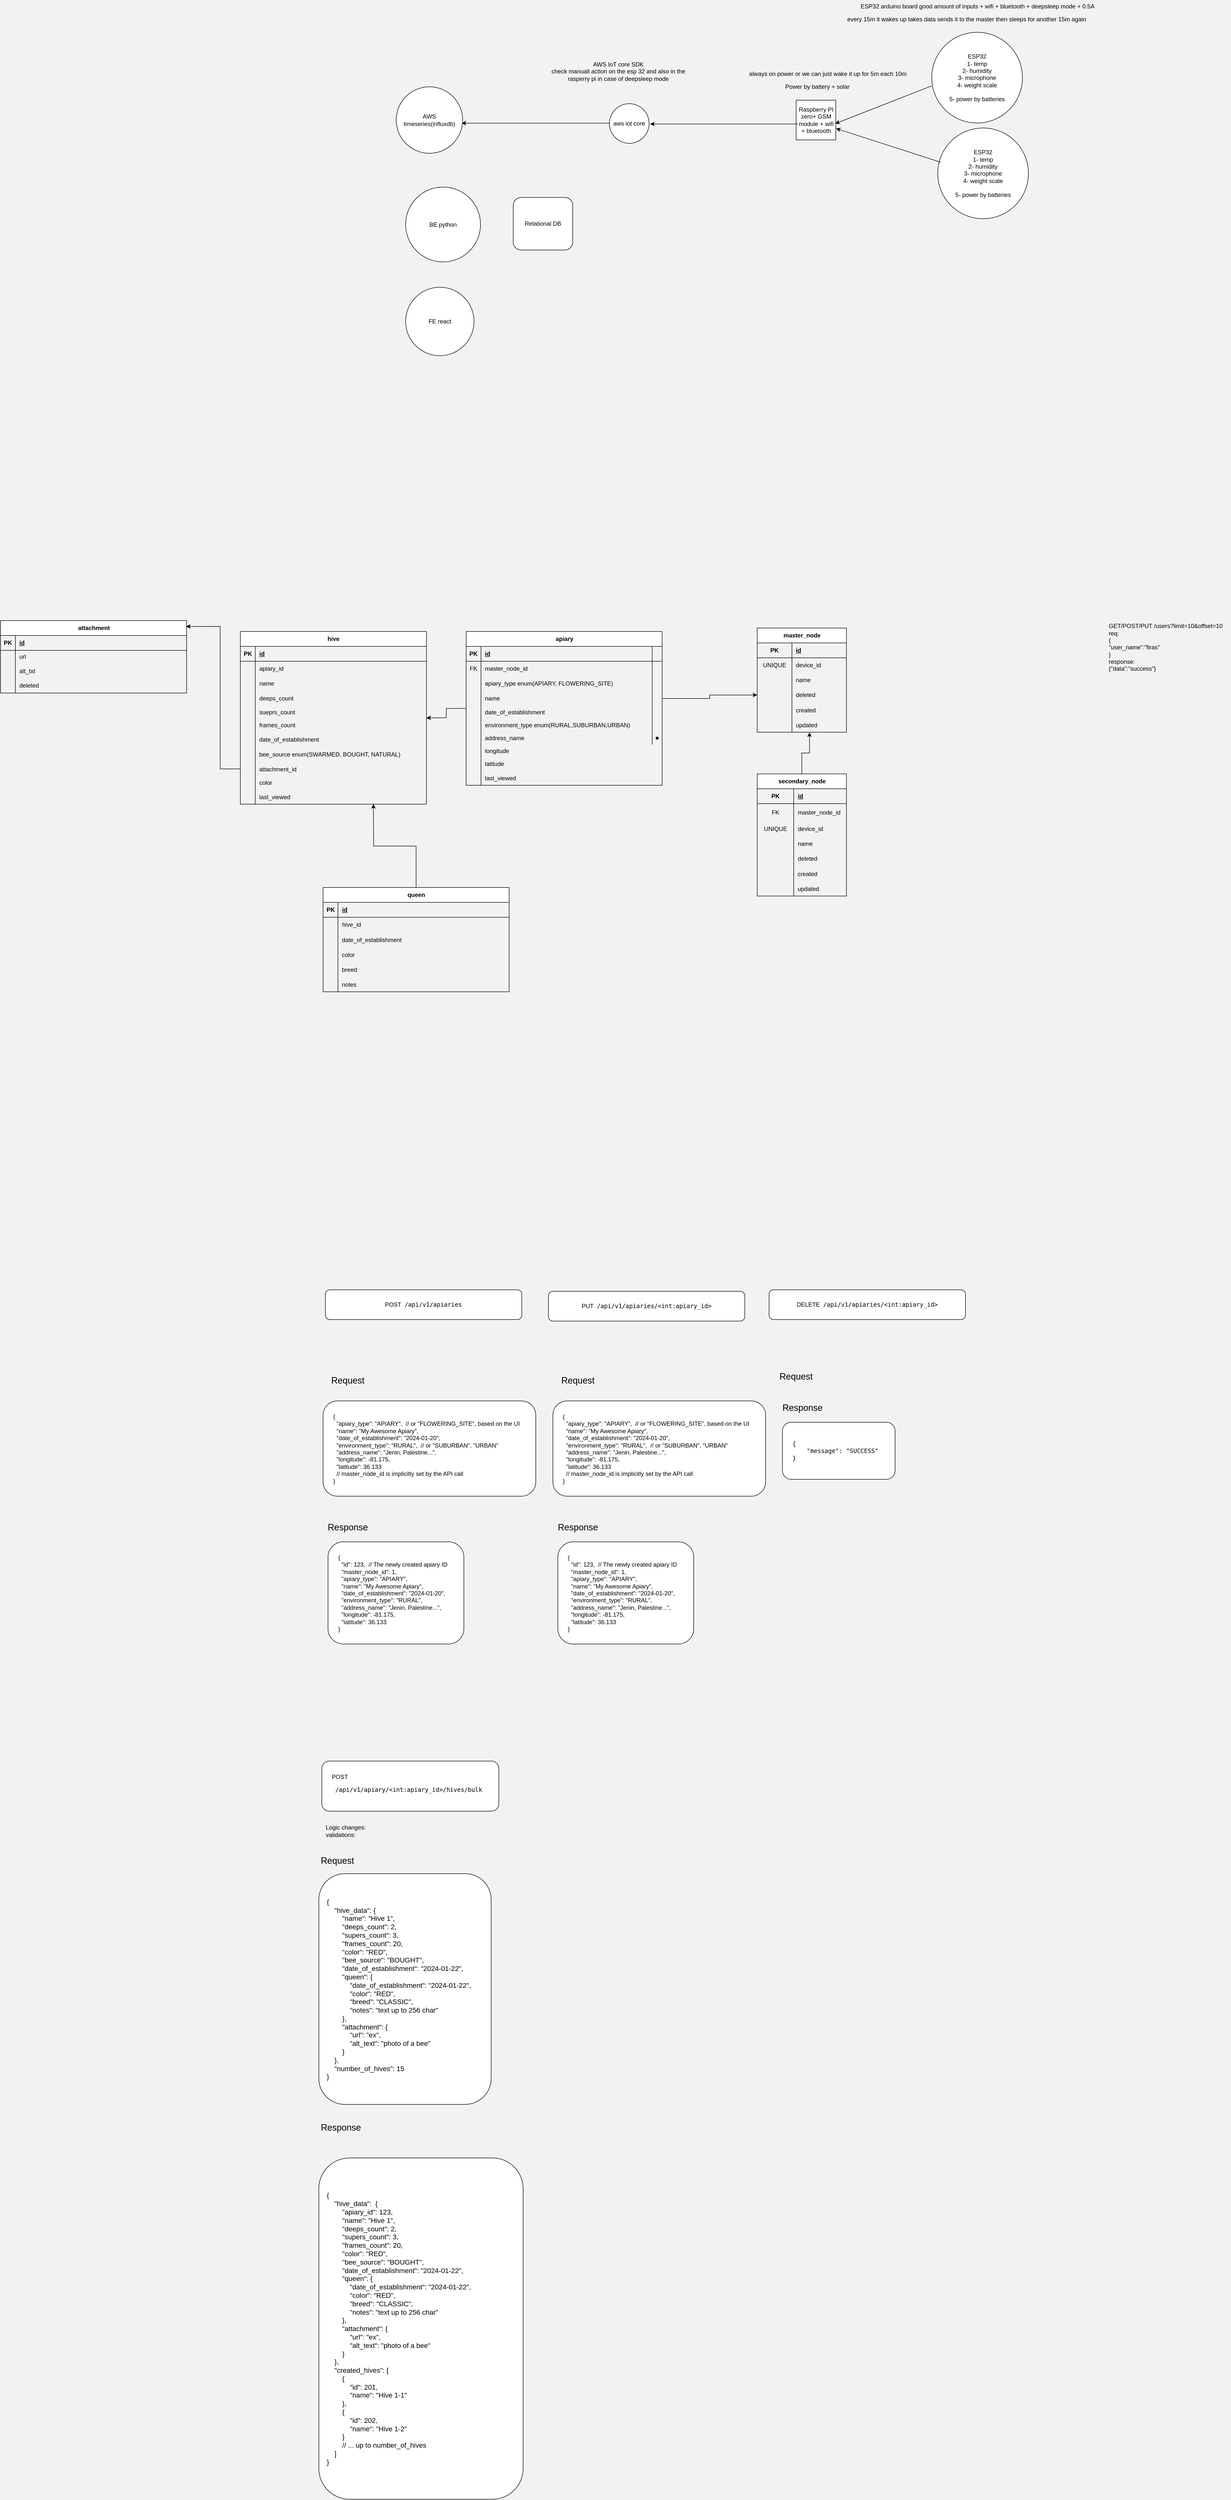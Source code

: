<mxfile version="26.2.5">
  <diagram name="Page-1" id="e56a1550-8fbb-45ad-956c-1786394a9013">
    <mxGraphModel dx="3635" dy="1918" grid="0" gridSize="10" guides="1" tooltips="1" connect="1" arrows="1" fold="1" page="0" pageScale="1" pageWidth="1100" pageHeight="850" background="#F2F2F2" math="0" shadow="0" adaptiveColors="simple">
      <root>
        <mxCell id="0" />
        <mxCell id="1" parent="0" />
        <mxCell id="OetlIyJgvli4n9BQYhPO-2" value="&lt;div&gt;ESP32&lt;/div&gt;&lt;div&gt;1- temp&lt;/div&gt;&lt;div&gt;2- humidity&lt;/div&gt;&lt;div&gt;3- microphone&lt;/div&gt;&lt;div&gt;4- weight scale&lt;/div&gt;&lt;div&gt;&lt;br&gt;&lt;/div&gt;&lt;div&gt;5- power by batteries&lt;/div&gt;" style="ellipse;whiteSpace=wrap;html=1;aspect=fixed;" parent="1" vertex="1">
          <mxGeometry x="560" y="39" width="183" height="183" as="geometry" />
        </mxCell>
        <mxCell id="OetlIyJgvli4n9BQYhPO-4" value="ESP32 arduino board good amount of inputs + wifi + bluetooth + deepsleep mode + 0.5A" style="text;html=1;align=center;verticalAlign=middle;resizable=0;points=[];autosize=1;strokeColor=none;fillColor=none;" parent="1" vertex="1">
          <mxGeometry x="407" y="-26" width="489" height="26" as="geometry" />
        </mxCell>
        <mxCell id="OetlIyJgvli4n9BQYhPO-5" value="&lt;div&gt;Raspberry PI zero+ GSM module + wifi + bluetooth&lt;/div&gt;" style="whiteSpace=wrap;html=1;aspect=fixed;" parent="1" vertex="1">
          <mxGeometry x="286.5" y="176" width="80" height="80" as="geometry" />
        </mxCell>
        <mxCell id="OetlIyJgvli4n9BQYhPO-8" value="&lt;div&gt;every 15m it wakes up takes data sends it to the master then sleeps for another 15m again&lt;/div&gt;" style="text;html=1;align=center;verticalAlign=middle;resizable=0;points=[];autosize=1;strokeColor=none;fillColor=none;" parent="1" vertex="1">
          <mxGeometry x="381" width="498" height="26" as="geometry" />
        </mxCell>
        <mxCell id="OetlIyJgvli4n9BQYhPO-9" value="Power by battery + solar " style="text;html=1;align=center;verticalAlign=middle;resizable=0;points=[];autosize=1;strokeColor=none;fillColor=none;" parent="1" vertex="1">
          <mxGeometry x="255" y="136" width="147" height="26" as="geometry" />
        </mxCell>
        <mxCell id="OetlIyJgvli4n9BQYhPO-10" value="always on power or we can just wake it up for 5m each 10m" style="text;html=1;align=center;verticalAlign=middle;resizable=0;points=[];autosize=1;strokeColor=none;fillColor=none;" parent="1" vertex="1">
          <mxGeometry x="183" y="110" width="334" height="26" as="geometry" />
        </mxCell>
        <mxCell id="OetlIyJgvli4n9BQYhPO-11" value="&lt;div&gt;ESP32&lt;/div&gt;&lt;div&gt;1- temp&lt;/div&gt;&lt;div&gt;2- humidity&lt;/div&gt;&lt;div&gt;3- microphone&lt;/div&gt;&lt;div&gt;4- weight scale&lt;/div&gt;&lt;div&gt;&lt;br&gt;&lt;/div&gt;&lt;div&gt;5- power by batteries&lt;/div&gt;" style="ellipse;whiteSpace=wrap;html=1;aspect=fixed;" parent="1" vertex="1">
          <mxGeometry x="572" y="232" width="183" height="183" as="geometry" />
        </mxCell>
        <mxCell id="OetlIyJgvli4n9BQYhPO-14" value="" style="endArrow=classic;html=1;rounded=0;entryX=0.986;entryY=0.59;entryDx=0;entryDy=0;entryPerimeter=0;exitX=-0.002;exitY=0.591;exitDx=0;exitDy=0;exitPerimeter=0;" parent="1" source="OetlIyJgvli4n9BQYhPO-2" target="OetlIyJgvli4n9BQYhPO-5" edge="1">
          <mxGeometry width="50" height="50" relative="1" as="geometry">
            <mxPoint x="513" y="312" as="sourcePoint" />
            <mxPoint x="563" y="262" as="targetPoint" />
          </mxGeometry>
        </mxCell>
        <mxCell id="OetlIyJgvli4n9BQYhPO-15" value="" style="endArrow=classic;html=1;rounded=0;" parent="1" edge="1">
          <mxGeometry width="50" height="50" relative="1" as="geometry">
            <mxPoint x="578" y="301" as="sourcePoint" />
            <mxPoint x="367" y="233" as="targetPoint" />
          </mxGeometry>
        </mxCell>
        <mxCell id="OetlIyJgvli4n9BQYhPO-16" value="&lt;div&gt;AWS IoT core SDK&lt;/div&gt;&lt;div&gt;check manuall action on the esp 32 and also in the rasperry pi in case of deepsleep mode&lt;/div&gt;" style="text;html=1;align=center;verticalAlign=middle;whiteSpace=wrap;rounded=0;" parent="1" vertex="1">
          <mxGeometry x="-222" y="70" width="300" height="95" as="geometry" />
        </mxCell>
        <mxCell id="OetlIyJgvli4n9BQYhPO-18" value="" style="endArrow=classic;html=1;rounded=0;" parent="1" edge="1">
          <mxGeometry width="50" height="50" relative="1" as="geometry">
            <mxPoint x="290" y="224" as="sourcePoint" />
            <mxPoint x="-8" y="224" as="targetPoint" />
          </mxGeometry>
        </mxCell>
        <mxCell id="OetlIyJgvli4n9BQYhPO-19" value="aws iot core" style="ellipse;whiteSpace=wrap;html=1;aspect=fixed;" parent="1" vertex="1">
          <mxGeometry x="-90" y="183" width="80" height="80" as="geometry" />
        </mxCell>
        <mxCell id="OetlIyJgvli4n9BQYhPO-20" value="" style="endArrow=classic;html=1;rounded=0;" parent="1" edge="1">
          <mxGeometry width="50" height="50" relative="1" as="geometry">
            <mxPoint x="-90" y="222.29" as="sourcePoint" />
            <mxPoint x="-388" y="222.29" as="targetPoint" />
          </mxGeometry>
        </mxCell>
        <mxCell id="OetlIyJgvli4n9BQYhPO-21" value="AWS timeseries(influxdb)" style="ellipse;whiteSpace=wrap;html=1;aspect=fixed;" parent="1" vertex="1">
          <mxGeometry x="-520" y="149" width="134" height="134" as="geometry" />
        </mxCell>
        <mxCell id="OetlIyJgvli4n9BQYhPO-22" value="BE python" style="ellipse;whiteSpace=wrap;html=1;aspect=fixed;" parent="1" vertex="1">
          <mxGeometry x="-501" y="351" width="151" height="151" as="geometry" />
        </mxCell>
        <mxCell id="OetlIyJgvli4n9BQYhPO-23" value="Relational DB" style="rounded=1;whiteSpace=wrap;html=1;" parent="1" vertex="1">
          <mxGeometry x="-284" y="372" width="120" height="106" as="geometry" />
        </mxCell>
        <mxCell id="OetlIyJgvli4n9BQYhPO-24" value="FE react" style="ellipse;whiteSpace=wrap;html=1;aspect=fixed;" parent="1" vertex="1">
          <mxGeometry x="-501" y="553" width="138" height="138" as="geometry" />
        </mxCell>
        <mxCell id="OetlIyJgvli4n9BQYhPO-41" value="&lt;div&gt;GET/POST/PUT /users?limit=10&amp;amp;offset=10&lt;/div&gt;&lt;div&gt;req:&lt;/div&gt;&lt;div&gt;{&lt;/div&gt;&lt;div&gt;&quot;user_name&quot;:&quot;firas&quot;&lt;/div&gt;&lt;div&gt;}&lt;/div&gt;&lt;div&gt;response:&lt;/div&gt;&lt;div&gt;{&quot;data&quot;:&quot;success&quot;}&lt;/div&gt;" style="text;html=1;align=left;verticalAlign=middle;resizable=0;points=[];autosize=1;strokeColor=none;fillColor=none;" parent="1" vertex="1">
          <mxGeometry x="915" y="1222" width="247" height="113" as="geometry" />
        </mxCell>
        <mxCell id="5piYZcN9QWjcL-H2b9Rl-19" style="edgeStyle=orthogonalEdgeStyle;rounded=0;orthogonalLoop=1;jettySize=auto;html=1;exitX=0.5;exitY=0;exitDx=0;exitDy=0;entryX=0.586;entryY=1.014;entryDx=0;entryDy=0;entryPerimeter=0;" parent="1" source="5piYZcN9QWjcL-H2b9Rl-1" target="5piYZcN9QWjcL-H2b9Rl-28" edge="1">
          <mxGeometry relative="1" as="geometry" />
        </mxCell>
        <mxCell id="5piYZcN9QWjcL-H2b9Rl-1" value="secondary_node" style="shape=table;startSize=30;container=1;collapsible=1;childLayout=tableLayout;fixedRows=1;rowLines=0;fontStyle=1;align=center;resizeLast=1;html=1;gradientColor=none;" parent="1" vertex="1">
          <mxGeometry x="208" y="1534" width="180" height="246.304" as="geometry" />
        </mxCell>
        <mxCell id="5piYZcN9QWjcL-H2b9Rl-2" value="" style="shape=tableRow;horizontal=0;startSize=0;swimlaneHead=0;swimlaneBody=0;fillColor=none;collapsible=0;dropTarget=0;points=[[0,0.5],[1,0.5]];portConstraint=eastwest;top=0;left=0;right=0;bottom=1;" parent="5piYZcN9QWjcL-H2b9Rl-1" vertex="1">
          <mxGeometry y="30" width="180" height="30" as="geometry" />
        </mxCell>
        <mxCell id="5piYZcN9QWjcL-H2b9Rl-3" value="PK" style="shape=partialRectangle;connectable=0;fillColor=none;top=0;left=0;bottom=0;right=0;fontStyle=1;overflow=hidden;whiteSpace=wrap;html=1;" parent="5piYZcN9QWjcL-H2b9Rl-2" vertex="1">
          <mxGeometry width="73.565" height="30" as="geometry">
            <mxRectangle width="73.565" height="30" as="alternateBounds" />
          </mxGeometry>
        </mxCell>
        <mxCell id="5piYZcN9QWjcL-H2b9Rl-4" value="id" style="shape=partialRectangle;connectable=0;fillColor=none;top=0;left=0;bottom=0;right=0;align=left;spacingLeft=6;fontStyle=5;overflow=hidden;whiteSpace=wrap;html=1;" parent="5piYZcN9QWjcL-H2b9Rl-2" vertex="1">
          <mxGeometry x="73.565" width="106.435" height="30" as="geometry">
            <mxRectangle width="106.435" height="30" as="alternateBounds" />
          </mxGeometry>
        </mxCell>
        <mxCell id="5piYZcN9QWjcL-H2b9Rl-15" value="" style="shape=tableRow;horizontal=0;startSize=0;swimlaneHead=0;swimlaneBody=0;fillColor=none;collapsible=0;dropTarget=0;points=[[0,0.5],[1,0.5]];portConstraint=eastwest;top=0;left=0;right=0;bottom=0;" parent="5piYZcN9QWjcL-H2b9Rl-1" vertex="1">
          <mxGeometry y="60" width="180" height="36" as="geometry" />
        </mxCell>
        <mxCell id="5piYZcN9QWjcL-H2b9Rl-16" value="FK" style="shape=partialRectangle;connectable=0;fillColor=none;top=0;left=0;bottom=0;right=0;fontStyle=0;overflow=hidden;whiteSpace=wrap;html=1;" parent="5piYZcN9QWjcL-H2b9Rl-15" vertex="1">
          <mxGeometry width="73.565" height="36" as="geometry">
            <mxRectangle width="73.565" height="36" as="alternateBounds" />
          </mxGeometry>
        </mxCell>
        <mxCell id="5piYZcN9QWjcL-H2b9Rl-17" value="master_node_id" style="shape=partialRectangle;connectable=0;fillColor=none;top=0;left=0;bottom=0;right=0;align=left;spacingLeft=6;fontStyle=0;overflow=hidden;whiteSpace=wrap;html=1;" parent="5piYZcN9QWjcL-H2b9Rl-15" vertex="1">
          <mxGeometry x="73.565" width="106.435" height="36" as="geometry">
            <mxRectangle width="106.435" height="36" as="alternateBounds" />
          </mxGeometry>
        </mxCell>
        <mxCell id="5piYZcN9QWjcL-H2b9Rl-5" value="" style="shape=tableRow;horizontal=0;startSize=0;swimlaneHead=0;swimlaneBody=0;fillColor=none;collapsible=0;dropTarget=0;points=[[0,0.5],[1,0.5]];portConstraint=eastwest;top=0;left=0;right=0;bottom=0;" parent="5piYZcN9QWjcL-H2b9Rl-1" vertex="1">
          <mxGeometry y="96" width="180" height="30" as="geometry" />
        </mxCell>
        <mxCell id="5piYZcN9QWjcL-H2b9Rl-6" value="UNIQUE" style="shape=partialRectangle;connectable=0;fillColor=none;top=0;left=0;bottom=0;right=0;editable=1;overflow=hidden;whiteSpace=wrap;html=1;" parent="5piYZcN9QWjcL-H2b9Rl-5" vertex="1">
          <mxGeometry width="73.565" height="30" as="geometry">
            <mxRectangle width="73.565" height="30" as="alternateBounds" />
          </mxGeometry>
        </mxCell>
        <mxCell id="5piYZcN9QWjcL-H2b9Rl-7" value="device_id" style="shape=partialRectangle;connectable=0;fillColor=none;top=0;left=0;bottom=0;right=0;align=left;spacingLeft=6;overflow=hidden;whiteSpace=wrap;html=1;" parent="5piYZcN9QWjcL-H2b9Rl-5" vertex="1">
          <mxGeometry x="73.565" width="106.435" height="30" as="geometry">
            <mxRectangle width="106.435" height="30" as="alternateBounds" />
          </mxGeometry>
        </mxCell>
        <mxCell id="5piYZcN9QWjcL-H2b9Rl-8" value="" style="shape=tableRow;horizontal=0;startSize=0;swimlaneHead=0;swimlaneBody=0;fillColor=none;collapsible=0;dropTarget=0;points=[[0,0.5],[1,0.5]];portConstraint=eastwest;top=0;left=0;right=0;bottom=0;" parent="5piYZcN9QWjcL-H2b9Rl-1" vertex="1">
          <mxGeometry y="126" width="180" height="30" as="geometry" />
        </mxCell>
        <mxCell id="5piYZcN9QWjcL-H2b9Rl-9" value="" style="shape=partialRectangle;connectable=0;fillColor=none;top=0;left=0;bottom=0;right=0;editable=1;overflow=hidden;whiteSpace=wrap;html=1;" parent="5piYZcN9QWjcL-H2b9Rl-8" vertex="1">
          <mxGeometry width="73.565" height="30" as="geometry">
            <mxRectangle width="73.565" height="30" as="alternateBounds" />
          </mxGeometry>
        </mxCell>
        <mxCell id="5piYZcN9QWjcL-H2b9Rl-10" value="name" style="shape=partialRectangle;connectable=0;fillColor=none;top=0;left=0;bottom=0;right=0;align=left;spacingLeft=6;overflow=hidden;whiteSpace=wrap;html=1;" parent="5piYZcN9QWjcL-H2b9Rl-8" vertex="1">
          <mxGeometry x="73.565" width="106.435" height="30" as="geometry">
            <mxRectangle width="106.435" height="30" as="alternateBounds" />
          </mxGeometry>
        </mxCell>
        <mxCell id="5piYZcN9QWjcL-H2b9Rl-11" value="" style="shape=tableRow;horizontal=0;startSize=0;swimlaneHead=0;swimlaneBody=0;fillColor=none;collapsible=0;dropTarget=0;points=[[0,0.5],[1,0.5]];portConstraint=eastwest;top=0;left=0;right=0;bottom=0;" parent="5piYZcN9QWjcL-H2b9Rl-1" vertex="1">
          <mxGeometry y="156" width="180" height="30" as="geometry" />
        </mxCell>
        <mxCell id="5piYZcN9QWjcL-H2b9Rl-12" value="" style="shape=partialRectangle;connectable=0;fillColor=none;top=0;left=0;bottom=0;right=0;editable=1;overflow=hidden;whiteSpace=wrap;html=1;" parent="5piYZcN9QWjcL-H2b9Rl-11" vertex="1">
          <mxGeometry width="73.565" height="30" as="geometry">
            <mxRectangle width="73.565" height="30" as="alternateBounds" />
          </mxGeometry>
        </mxCell>
        <mxCell id="5piYZcN9QWjcL-H2b9Rl-13" value="deleted" style="shape=partialRectangle;connectable=0;fillColor=none;top=0;left=0;bottom=0;right=0;align=left;spacingLeft=6;overflow=hidden;whiteSpace=wrap;html=1;" parent="5piYZcN9QWjcL-H2b9Rl-11" vertex="1">
          <mxGeometry x="73.565" width="106.435" height="30" as="geometry">
            <mxRectangle width="106.435" height="30" as="alternateBounds" />
          </mxGeometry>
        </mxCell>
        <mxCell id="5piYZcN9QWjcL-H2b9Rl-32" value="" style="shape=tableRow;horizontal=0;startSize=0;swimlaneHead=0;swimlaneBody=0;fillColor=none;collapsible=0;dropTarget=0;points=[[0,0.5],[1,0.5]];portConstraint=eastwest;top=0;left=0;right=0;bottom=0;" parent="5piYZcN9QWjcL-H2b9Rl-1" vertex="1">
          <mxGeometry y="186" width="180" height="30" as="geometry" />
        </mxCell>
        <mxCell id="5piYZcN9QWjcL-H2b9Rl-33" value="" style="shape=partialRectangle;connectable=0;fillColor=none;top=0;left=0;bottom=0;right=0;editable=1;overflow=hidden;" parent="5piYZcN9QWjcL-H2b9Rl-32" vertex="1">
          <mxGeometry width="73.565" height="30" as="geometry">
            <mxRectangle width="73.565" height="30" as="alternateBounds" />
          </mxGeometry>
        </mxCell>
        <mxCell id="5piYZcN9QWjcL-H2b9Rl-34" value="created" style="shape=partialRectangle;connectable=0;fillColor=none;top=0;left=0;bottom=0;right=0;align=left;spacingLeft=6;overflow=hidden;" parent="5piYZcN9QWjcL-H2b9Rl-32" vertex="1">
          <mxGeometry x="73.565" width="106.435" height="30" as="geometry">
            <mxRectangle width="106.435" height="30" as="alternateBounds" />
          </mxGeometry>
        </mxCell>
        <mxCell id="5piYZcN9QWjcL-H2b9Rl-36" value="" style="shape=tableRow;horizontal=0;startSize=0;swimlaneHead=0;swimlaneBody=0;fillColor=none;collapsible=0;dropTarget=0;points=[[0,0.5],[1,0.5]];portConstraint=eastwest;top=0;left=0;right=0;bottom=0;" parent="5piYZcN9QWjcL-H2b9Rl-1" vertex="1">
          <mxGeometry y="216" width="180" height="30" as="geometry" />
        </mxCell>
        <mxCell id="5piYZcN9QWjcL-H2b9Rl-37" value="" style="shape=partialRectangle;connectable=0;fillColor=none;top=0;left=0;bottom=0;right=0;editable=1;overflow=hidden;" parent="5piYZcN9QWjcL-H2b9Rl-36" vertex="1">
          <mxGeometry width="73.565" height="30" as="geometry">
            <mxRectangle width="73.565" height="30" as="alternateBounds" />
          </mxGeometry>
        </mxCell>
        <mxCell id="5piYZcN9QWjcL-H2b9Rl-38" value="updated" style="shape=partialRectangle;connectable=0;fillColor=none;top=0;left=0;bottom=0;right=0;align=left;spacingLeft=6;overflow=hidden;" parent="5piYZcN9QWjcL-H2b9Rl-36" vertex="1">
          <mxGeometry x="73.565" width="106.435" height="30" as="geometry">
            <mxRectangle width="106.435" height="30" as="alternateBounds" />
          </mxGeometry>
        </mxCell>
        <mxCell id="OetlIyJgvli4n9BQYhPO-42" value="master_node" style="shape=table;startSize=30;container=1;collapsible=1;childLayout=tableLayout;fixedRows=1;rowLines=0;fontStyle=1;align=center;resizeLast=1;html=1;" parent="1" vertex="1">
          <mxGeometry x="208" y="1240" width="180" height="210" as="geometry" />
        </mxCell>
        <mxCell id="OetlIyJgvli4n9BQYhPO-43" value="" style="shape=tableRow;horizontal=0;startSize=0;swimlaneHead=0;swimlaneBody=0;fillColor=none;collapsible=0;dropTarget=0;points=[[0,0.5],[1,0.5]];portConstraint=eastwest;top=0;left=0;right=0;bottom=1;" parent="OetlIyJgvli4n9BQYhPO-42" vertex="1">
          <mxGeometry y="30" width="180" height="30" as="geometry" />
        </mxCell>
        <mxCell id="OetlIyJgvli4n9BQYhPO-44" value="PK" style="shape=partialRectangle;connectable=0;fillColor=none;top=0;left=0;bottom=0;right=0;fontStyle=1;overflow=hidden;whiteSpace=wrap;html=1;" parent="OetlIyJgvli4n9BQYhPO-43" vertex="1">
          <mxGeometry width="70.087" height="30" as="geometry">
            <mxRectangle width="70.087" height="30" as="alternateBounds" />
          </mxGeometry>
        </mxCell>
        <mxCell id="OetlIyJgvli4n9BQYhPO-45" value="id" style="shape=partialRectangle;connectable=0;fillColor=none;top=0;left=0;bottom=0;right=0;align=left;spacingLeft=6;fontStyle=5;overflow=hidden;whiteSpace=wrap;html=1;" parent="OetlIyJgvli4n9BQYhPO-43" vertex="1">
          <mxGeometry x="70.087" width="109.913" height="30" as="geometry">
            <mxRectangle width="109.913" height="30" as="alternateBounds" />
          </mxGeometry>
        </mxCell>
        <mxCell id="OetlIyJgvli4n9BQYhPO-46" value="" style="shape=tableRow;horizontal=0;startSize=0;swimlaneHead=0;swimlaneBody=0;fillColor=none;collapsible=0;dropTarget=0;points=[[0,0.5],[1,0.5]];portConstraint=eastwest;top=0;left=0;right=0;bottom=0;" parent="OetlIyJgvli4n9BQYhPO-42" vertex="1">
          <mxGeometry y="60" width="180" height="30" as="geometry" />
        </mxCell>
        <mxCell id="OetlIyJgvli4n9BQYhPO-47" value="UNIQUE" style="shape=partialRectangle;connectable=0;fillColor=none;top=0;left=0;bottom=0;right=0;editable=1;overflow=hidden;whiteSpace=wrap;html=1;" parent="OetlIyJgvli4n9BQYhPO-46" vertex="1">
          <mxGeometry width="70.087" height="30" as="geometry">
            <mxRectangle width="70.087" height="30" as="alternateBounds" />
          </mxGeometry>
        </mxCell>
        <mxCell id="OetlIyJgvli4n9BQYhPO-48" value="device_id" style="shape=partialRectangle;connectable=0;fillColor=none;top=0;left=0;bottom=0;right=0;align=left;spacingLeft=6;overflow=hidden;whiteSpace=wrap;html=1;" parent="OetlIyJgvli4n9BQYhPO-46" vertex="1">
          <mxGeometry x="70.087" width="109.913" height="30" as="geometry">
            <mxRectangle width="109.913" height="30" as="alternateBounds" />
          </mxGeometry>
        </mxCell>
        <mxCell id="OetlIyJgvli4n9BQYhPO-49" value="" style="shape=tableRow;horizontal=0;startSize=0;swimlaneHead=0;swimlaneBody=0;fillColor=none;collapsible=0;dropTarget=0;points=[[0,0.5],[1,0.5]];portConstraint=eastwest;top=0;left=0;right=0;bottom=0;" parent="OetlIyJgvli4n9BQYhPO-42" vertex="1">
          <mxGeometry y="90" width="180" height="30" as="geometry" />
        </mxCell>
        <mxCell id="OetlIyJgvli4n9BQYhPO-50" value="" style="shape=partialRectangle;connectable=0;fillColor=none;top=0;left=0;bottom=0;right=0;editable=1;overflow=hidden;whiteSpace=wrap;html=1;" parent="OetlIyJgvli4n9BQYhPO-49" vertex="1">
          <mxGeometry width="70.087" height="30" as="geometry">
            <mxRectangle width="70.087" height="30" as="alternateBounds" />
          </mxGeometry>
        </mxCell>
        <mxCell id="OetlIyJgvli4n9BQYhPO-51" value="name" style="shape=partialRectangle;connectable=0;fillColor=none;top=0;left=0;bottom=0;right=0;align=left;spacingLeft=6;overflow=hidden;whiteSpace=wrap;html=1;" parent="OetlIyJgvli4n9BQYhPO-49" vertex="1">
          <mxGeometry x="70.087" width="109.913" height="30" as="geometry">
            <mxRectangle width="109.913" height="30" as="alternateBounds" />
          </mxGeometry>
        </mxCell>
        <mxCell id="OetlIyJgvli4n9BQYhPO-52" value="" style="shape=tableRow;horizontal=0;startSize=0;swimlaneHead=0;swimlaneBody=0;fillColor=none;collapsible=0;dropTarget=0;points=[[0,0.5],[1,0.5]];portConstraint=eastwest;top=0;left=0;right=0;bottom=0;" parent="OetlIyJgvli4n9BQYhPO-42" vertex="1">
          <mxGeometry y="120" width="180" height="30" as="geometry" />
        </mxCell>
        <mxCell id="OetlIyJgvli4n9BQYhPO-53" value="" style="shape=partialRectangle;connectable=0;fillColor=none;top=0;left=0;bottom=0;right=0;editable=1;overflow=hidden;whiteSpace=wrap;html=1;" parent="OetlIyJgvli4n9BQYhPO-52" vertex="1">
          <mxGeometry width="70.087" height="30" as="geometry">
            <mxRectangle width="70.087" height="30" as="alternateBounds" />
          </mxGeometry>
        </mxCell>
        <mxCell id="OetlIyJgvli4n9BQYhPO-54" value="deleted" style="shape=partialRectangle;connectable=0;fillColor=none;top=0;left=0;bottom=0;right=0;align=left;spacingLeft=6;overflow=hidden;whiteSpace=wrap;html=1;" parent="OetlIyJgvli4n9BQYhPO-52" vertex="1">
          <mxGeometry x="70.087" width="109.913" height="30" as="geometry">
            <mxRectangle width="109.913" height="30" as="alternateBounds" />
          </mxGeometry>
        </mxCell>
        <mxCell id="5piYZcN9QWjcL-H2b9Rl-24" value="" style="shape=tableRow;horizontal=0;startSize=0;swimlaneHead=0;swimlaneBody=0;fillColor=none;collapsible=0;dropTarget=0;points=[[0,0.5],[1,0.5]];portConstraint=eastwest;top=0;left=0;right=0;bottom=0;" parent="OetlIyJgvli4n9BQYhPO-42" vertex="1">
          <mxGeometry y="150" width="180" height="30" as="geometry" />
        </mxCell>
        <mxCell id="5piYZcN9QWjcL-H2b9Rl-25" value="" style="shape=partialRectangle;connectable=0;fillColor=none;top=0;left=0;bottom=0;right=0;editable=1;overflow=hidden;" parent="5piYZcN9QWjcL-H2b9Rl-24" vertex="1">
          <mxGeometry width="70.087" height="30" as="geometry">
            <mxRectangle width="70.087" height="30" as="alternateBounds" />
          </mxGeometry>
        </mxCell>
        <mxCell id="5piYZcN9QWjcL-H2b9Rl-26" value="created" style="shape=partialRectangle;connectable=0;fillColor=none;top=0;left=0;bottom=0;right=0;align=left;spacingLeft=6;overflow=hidden;" parent="5piYZcN9QWjcL-H2b9Rl-24" vertex="1">
          <mxGeometry x="70.087" width="109.913" height="30" as="geometry">
            <mxRectangle width="109.913" height="30" as="alternateBounds" />
          </mxGeometry>
        </mxCell>
        <mxCell id="5piYZcN9QWjcL-H2b9Rl-28" value="" style="shape=tableRow;horizontal=0;startSize=0;swimlaneHead=0;swimlaneBody=0;fillColor=none;collapsible=0;dropTarget=0;points=[[0,0.5],[1,0.5]];portConstraint=eastwest;top=0;left=0;right=0;bottom=0;" parent="OetlIyJgvli4n9BQYhPO-42" vertex="1">
          <mxGeometry y="180" width="180" height="30" as="geometry" />
        </mxCell>
        <mxCell id="5piYZcN9QWjcL-H2b9Rl-29" value="" style="shape=partialRectangle;connectable=0;fillColor=none;top=0;left=0;bottom=0;right=0;editable=1;overflow=hidden;" parent="5piYZcN9QWjcL-H2b9Rl-28" vertex="1">
          <mxGeometry width="70.087" height="30" as="geometry">
            <mxRectangle width="70.087" height="30" as="alternateBounds" />
          </mxGeometry>
        </mxCell>
        <mxCell id="5piYZcN9QWjcL-H2b9Rl-30" value="updated" style="shape=partialRectangle;connectable=0;fillColor=none;top=0;left=0;bottom=0;right=0;align=left;spacingLeft=6;overflow=hidden;" parent="5piYZcN9QWjcL-H2b9Rl-28" vertex="1">
          <mxGeometry x="70.087" width="109.913" height="30" as="geometry">
            <mxRectangle width="109.913" height="30" as="alternateBounds" />
          </mxGeometry>
        </mxCell>
        <mxCell id="5piYZcN9QWjcL-H2b9Rl-117" value="" style="edgeStyle=orthogonalEdgeStyle;rounded=0;orthogonalLoop=1;jettySize=auto;html=1;" parent="1" source="5piYZcN9QWjcL-H2b9Rl-39" target="5piYZcN9QWjcL-H2b9Rl-89" edge="1">
          <mxGeometry relative="1" as="geometry" />
        </mxCell>
        <mxCell id="5piYZcN9QWjcL-H2b9Rl-39" value="apiary" style="shape=table;startSize=30;container=1;collapsible=1;childLayout=tableLayout;fixedRows=1;rowLines=0;fontStyle=1;align=center;resizeLast=1;html=1;" parent="1" vertex="1">
          <mxGeometry x="-379" y="1247" width="395.286" height="310" as="geometry" />
        </mxCell>
        <mxCell id="5piYZcN9QWjcL-H2b9Rl-40" value="" style="shape=tableRow;horizontal=0;startSize=0;swimlaneHead=0;swimlaneBody=0;fillColor=none;collapsible=0;dropTarget=0;points=[[0,0.5],[1,0.5]];portConstraint=eastwest;top=0;left=0;right=0;bottom=1;" parent="5piYZcN9QWjcL-H2b9Rl-39" vertex="1">
          <mxGeometry y="30" width="395.286" height="30" as="geometry" />
        </mxCell>
        <mxCell id="5piYZcN9QWjcL-H2b9Rl-41" value="PK" style="shape=partialRectangle;connectable=0;fillColor=none;top=0;left=0;bottom=0;right=0;fontStyle=1;overflow=hidden;whiteSpace=wrap;html=1;" parent="5piYZcN9QWjcL-H2b9Rl-40" vertex="1">
          <mxGeometry width="30" height="30" as="geometry">
            <mxRectangle width="30" height="30" as="alternateBounds" />
          </mxGeometry>
        </mxCell>
        <mxCell id="5piYZcN9QWjcL-H2b9Rl-42" value="id" style="shape=partialRectangle;connectable=0;fillColor=none;top=0;left=0;bottom=0;right=0;align=left;spacingLeft=6;fontStyle=5;overflow=hidden;whiteSpace=wrap;html=1;" parent="5piYZcN9QWjcL-H2b9Rl-40" vertex="1">
          <mxGeometry x="30" width="365.286" height="30" as="geometry">
            <mxRectangle width="365.286" height="30" as="alternateBounds" />
          </mxGeometry>
        </mxCell>
        <mxCell id="5piYZcN9QWjcL-H2b9Rl-43" value="" style="shape=tableRow;horizontal=0;startSize=0;swimlaneHead=0;swimlaneBody=0;fillColor=none;collapsible=0;dropTarget=0;points=[[0,0.5],[1,0.5]];portConstraint=eastwest;top=0;left=0;right=0;bottom=0;" parent="5piYZcN9QWjcL-H2b9Rl-39" vertex="1">
          <mxGeometry y="60" width="395.286" height="30" as="geometry" />
        </mxCell>
        <mxCell id="5piYZcN9QWjcL-H2b9Rl-44" value="FK" style="shape=partialRectangle;connectable=0;fillColor=none;top=0;left=0;bottom=0;right=0;editable=1;overflow=hidden;whiteSpace=wrap;html=1;" parent="5piYZcN9QWjcL-H2b9Rl-43" vertex="1">
          <mxGeometry width="30" height="30" as="geometry">
            <mxRectangle width="30" height="30" as="alternateBounds" />
          </mxGeometry>
        </mxCell>
        <mxCell id="5piYZcN9QWjcL-H2b9Rl-45" value="master_node_id" style="shape=partialRectangle;connectable=0;fillColor=none;top=0;left=0;bottom=0;right=0;align=left;spacingLeft=6;overflow=hidden;whiteSpace=wrap;html=1;" parent="5piYZcN9QWjcL-H2b9Rl-43" vertex="1">
          <mxGeometry x="30" width="365.286" height="30" as="geometry">
            <mxRectangle width="365.286" height="30" as="alternateBounds" />
          </mxGeometry>
        </mxCell>
        <mxCell id="5piYZcN9QWjcL-H2b9Rl-72" value="" style="shape=tableRow;horizontal=0;startSize=0;swimlaneHead=0;swimlaneBody=0;fillColor=none;collapsible=0;dropTarget=0;points=[[0,0.5],[1,0.5]];portConstraint=eastwest;top=0;left=0;right=0;bottom=0;" parent="5piYZcN9QWjcL-H2b9Rl-39" vertex="1">
          <mxGeometry y="90" width="395.286" height="30" as="geometry" />
        </mxCell>
        <mxCell id="5piYZcN9QWjcL-H2b9Rl-73" value="" style="shape=partialRectangle;connectable=0;fillColor=none;top=0;left=0;bottom=0;right=0;editable=1;overflow=hidden;whiteSpace=wrap;html=1;" parent="5piYZcN9QWjcL-H2b9Rl-72" vertex="1">
          <mxGeometry width="30" height="30" as="geometry">
            <mxRectangle width="30" height="30" as="alternateBounds" />
          </mxGeometry>
        </mxCell>
        <mxCell id="5piYZcN9QWjcL-H2b9Rl-74" value="apiary_type enum(APIARY, FLOWERING_SITE)" style="shape=partialRectangle;connectable=0;fillColor=none;top=0;left=0;bottom=0;right=0;align=left;spacingLeft=6;overflow=hidden;whiteSpace=wrap;html=1;" parent="5piYZcN9QWjcL-H2b9Rl-72" vertex="1">
          <mxGeometry x="30" width="365.286" height="30" as="geometry">
            <mxRectangle width="365.286" height="30" as="alternateBounds" />
          </mxGeometry>
        </mxCell>
        <mxCell id="5piYZcN9QWjcL-H2b9Rl-46" value="" style="shape=tableRow;horizontal=0;startSize=0;swimlaneHead=0;swimlaneBody=0;fillColor=none;collapsible=0;dropTarget=0;points=[[0,0.5],[1,0.5]];portConstraint=eastwest;top=0;left=0;right=0;bottom=0;" parent="5piYZcN9QWjcL-H2b9Rl-39" vertex="1">
          <mxGeometry y="120" width="395.286" height="30" as="geometry" />
        </mxCell>
        <mxCell id="5piYZcN9QWjcL-H2b9Rl-47" value="" style="shape=partialRectangle;connectable=0;fillColor=none;top=0;left=0;bottom=0;right=0;editable=1;overflow=hidden;whiteSpace=wrap;html=1;" parent="5piYZcN9QWjcL-H2b9Rl-46" vertex="1">
          <mxGeometry width="30" height="30" as="geometry">
            <mxRectangle width="30" height="30" as="alternateBounds" />
          </mxGeometry>
        </mxCell>
        <mxCell id="5piYZcN9QWjcL-H2b9Rl-48" value="name" style="shape=partialRectangle;connectable=0;fillColor=none;top=0;left=0;bottom=0;right=0;align=left;spacingLeft=6;overflow=hidden;whiteSpace=wrap;html=1;" parent="5piYZcN9QWjcL-H2b9Rl-46" vertex="1">
          <mxGeometry x="30" width="365.286" height="30" as="geometry">
            <mxRectangle width="365.286" height="30" as="alternateBounds" />
          </mxGeometry>
        </mxCell>
        <mxCell id="5piYZcN9QWjcL-H2b9Rl-49" value="" style="shape=tableRow;horizontal=0;startSize=0;swimlaneHead=0;swimlaneBody=0;fillColor=none;collapsible=0;dropTarget=0;points=[[0,0.5],[1,0.5]];portConstraint=eastwest;top=0;left=0;right=0;bottom=0;" parent="5piYZcN9QWjcL-H2b9Rl-39" vertex="1">
          <mxGeometry y="150" width="395.286" height="26" as="geometry" />
        </mxCell>
        <mxCell id="5piYZcN9QWjcL-H2b9Rl-50" value="" style="shape=partialRectangle;connectable=0;fillColor=none;top=0;left=0;bottom=0;right=0;editable=1;overflow=hidden;whiteSpace=wrap;html=1;" parent="5piYZcN9QWjcL-H2b9Rl-49" vertex="1">
          <mxGeometry width="30" height="26" as="geometry">
            <mxRectangle width="30" height="26" as="alternateBounds" />
          </mxGeometry>
        </mxCell>
        <mxCell id="5piYZcN9QWjcL-H2b9Rl-51" value="date_of_establishment " style="shape=partialRectangle;connectable=0;fillColor=none;top=0;left=0;bottom=0;right=0;align=left;spacingLeft=6;overflow=hidden;whiteSpace=wrap;html=1;" parent="5piYZcN9QWjcL-H2b9Rl-49" vertex="1">
          <mxGeometry x="30" width="365.286" height="26" as="geometry">
            <mxRectangle width="365.286" height="26" as="alternateBounds" />
          </mxGeometry>
        </mxCell>
        <mxCell id="5piYZcN9QWjcL-H2b9Rl-76" value="" style="shape=tableRow;horizontal=0;startSize=0;swimlaneHead=0;swimlaneBody=0;fillColor=none;collapsible=0;dropTarget=0;points=[[0,0.5],[1,0.5]];portConstraint=eastwest;top=0;left=0;right=0;bottom=0;" parent="5piYZcN9QWjcL-H2b9Rl-39" vertex="1">
          <mxGeometry y="176" width="395.286" height="26" as="geometry" />
        </mxCell>
        <mxCell id="5piYZcN9QWjcL-H2b9Rl-77" value="" style="shape=partialRectangle;connectable=0;fillColor=none;top=0;left=0;bottom=0;right=0;editable=1;overflow=hidden;whiteSpace=wrap;html=1;" parent="5piYZcN9QWjcL-H2b9Rl-76" vertex="1">
          <mxGeometry width="30" height="26" as="geometry">
            <mxRectangle width="30" height="26" as="alternateBounds" />
          </mxGeometry>
        </mxCell>
        <mxCell id="5piYZcN9QWjcL-H2b9Rl-78" value="environment_type enum(RURAL,SUBURBAN,URBAN)" style="shape=partialRectangle;connectable=0;fillColor=none;top=0;left=0;bottom=0;right=0;align=left;spacingLeft=6;overflow=hidden;whiteSpace=wrap;html=1;" parent="5piYZcN9QWjcL-H2b9Rl-76" vertex="1">
          <mxGeometry x="30" width="365.286" height="26" as="geometry">
            <mxRectangle width="365.286" height="26" as="alternateBounds" />
          </mxGeometry>
        </mxCell>
        <mxCell id="5piYZcN9QWjcL-H2b9Rl-79" value="" style="shape=tableRow;horizontal=0;startSize=0;swimlaneHead=0;swimlaneBody=0;fillColor=none;collapsible=0;dropTarget=0;points=[[0,0.5],[1,0.5]];portConstraint=eastwest;top=0;left=0;right=0;bottom=0;" parent="5piYZcN9QWjcL-H2b9Rl-39" vertex="1">
          <mxGeometry y="202" width="395.286" height="26" as="geometry" />
        </mxCell>
        <mxCell id="5piYZcN9QWjcL-H2b9Rl-80" value="" style="shape=partialRectangle;connectable=0;fillColor=none;top=0;left=0;bottom=0;right=0;editable=1;overflow=hidden;whiteSpace=wrap;html=1;" parent="5piYZcN9QWjcL-H2b9Rl-79" vertex="1">
          <mxGeometry width="30" height="26" as="geometry">
            <mxRectangle width="30" height="26" as="alternateBounds" />
          </mxGeometry>
        </mxCell>
        <mxCell id="5piYZcN9QWjcL-H2b9Rl-81" value="address_name" style="shape=partialRectangle;connectable=0;fillColor=none;top=0;left=0;bottom=0;right=0;align=left;spacingLeft=6;overflow=hidden;whiteSpace=wrap;html=1;" parent="5piYZcN9QWjcL-H2b9Rl-79" vertex="1">
          <mxGeometry x="30" width="345.286" height="26" as="geometry">
            <mxRectangle width="345.286" height="26" as="alternateBounds" />
          </mxGeometry>
        </mxCell>
        <mxCell id="5piYZcN9QWjcL-H2b9Rl-118" value="" style="shape=waypoint;sketch=0;size=6;pointerEvents=1;points=[];fillColor=default;resizable=0;rotatable=0;perimeter=centerPerimeter;snapToPoint=1;startSize=30;fontStyle=1;" parent="5piYZcN9QWjcL-H2b9Rl-79" vertex="1">
          <mxGeometry x="375.286" width="20" height="26" as="geometry">
            <mxRectangle width="20" height="26" as="alternateBounds" />
          </mxGeometry>
        </mxCell>
        <mxCell id="5piYZcN9QWjcL-H2b9Rl-82" value="" style="shape=tableRow;horizontal=0;startSize=0;swimlaneHead=0;swimlaneBody=0;fillColor=none;collapsible=0;dropTarget=0;points=[[0,0.5],[1,0.5]];portConstraint=eastwest;top=0;left=0;right=0;bottom=0;" parent="5piYZcN9QWjcL-H2b9Rl-39" vertex="1">
          <mxGeometry y="228" width="395.286" height="26" as="geometry" />
        </mxCell>
        <mxCell id="5piYZcN9QWjcL-H2b9Rl-83" value="" style="shape=partialRectangle;connectable=0;fillColor=none;top=0;left=0;bottom=0;right=0;editable=1;overflow=hidden;whiteSpace=wrap;html=1;" parent="5piYZcN9QWjcL-H2b9Rl-82" vertex="1">
          <mxGeometry width="30" height="26" as="geometry">
            <mxRectangle width="30" height="26" as="alternateBounds" />
          </mxGeometry>
        </mxCell>
        <mxCell id="5piYZcN9QWjcL-H2b9Rl-84" value="longitude" style="shape=partialRectangle;connectable=0;fillColor=none;top=0;left=0;bottom=0;right=0;align=left;spacingLeft=6;overflow=hidden;whiteSpace=wrap;html=1;" parent="5piYZcN9QWjcL-H2b9Rl-82" vertex="1">
          <mxGeometry x="30" width="365.286" height="26" as="geometry">
            <mxRectangle width="365.286" height="26" as="alternateBounds" />
          </mxGeometry>
        </mxCell>
        <mxCell id="5piYZcN9QWjcL-H2b9Rl-85" value="" style="shape=tableRow;horizontal=0;startSize=0;swimlaneHead=0;swimlaneBody=0;fillColor=none;collapsible=0;dropTarget=0;points=[[0,0.5],[1,0.5]];portConstraint=eastwest;top=0;left=0;right=0;bottom=0;" parent="5piYZcN9QWjcL-H2b9Rl-39" vertex="1">
          <mxGeometry y="254" width="395.286" height="26" as="geometry" />
        </mxCell>
        <mxCell id="5piYZcN9QWjcL-H2b9Rl-86" value="" style="shape=partialRectangle;connectable=0;fillColor=none;top=0;left=0;bottom=0;right=0;editable=1;overflow=hidden;whiteSpace=wrap;html=1;" parent="5piYZcN9QWjcL-H2b9Rl-85" vertex="1">
          <mxGeometry width="30" height="26" as="geometry">
            <mxRectangle width="30" height="26" as="alternateBounds" />
          </mxGeometry>
        </mxCell>
        <mxCell id="5piYZcN9QWjcL-H2b9Rl-87" value="latitude" style="shape=partialRectangle;connectable=0;fillColor=none;top=0;left=0;bottom=0;right=0;align=left;spacingLeft=6;overflow=hidden;whiteSpace=wrap;html=1;" parent="5piYZcN9QWjcL-H2b9Rl-85" vertex="1">
          <mxGeometry x="30" width="365.286" height="26" as="geometry">
            <mxRectangle width="365.286" height="26" as="alternateBounds" />
          </mxGeometry>
        </mxCell>
        <mxCell id="ZVjwbP6CyAjJH22LXjCH-20" value="" style="shape=tableRow;horizontal=0;startSize=0;swimlaneHead=0;swimlaneBody=0;fillColor=none;collapsible=0;dropTarget=0;points=[[0,0.5],[1,0.5]];portConstraint=eastwest;top=0;left=0;right=0;bottom=0;" vertex="1" parent="5piYZcN9QWjcL-H2b9Rl-39">
          <mxGeometry y="280" width="395.286" height="30" as="geometry" />
        </mxCell>
        <mxCell id="ZVjwbP6CyAjJH22LXjCH-21" value="" style="shape=partialRectangle;connectable=0;fillColor=none;top=0;left=0;bottom=0;right=0;editable=1;overflow=hidden;" vertex="1" parent="ZVjwbP6CyAjJH22LXjCH-20">
          <mxGeometry width="30" height="30" as="geometry">
            <mxRectangle width="30" height="30" as="alternateBounds" />
          </mxGeometry>
        </mxCell>
        <mxCell id="ZVjwbP6CyAjJH22LXjCH-22" value="last_viewed" style="shape=partialRectangle;connectable=0;fillColor=none;top=0;left=0;bottom=0;right=0;align=left;spacingLeft=6;overflow=hidden;" vertex="1" parent="ZVjwbP6CyAjJH22LXjCH-20">
          <mxGeometry x="30" width="365.286" height="30" as="geometry">
            <mxRectangle width="365.286" height="30" as="alternateBounds" />
          </mxGeometry>
        </mxCell>
        <mxCell id="5piYZcN9QWjcL-H2b9Rl-88" style="edgeStyle=orthogonalEdgeStyle;rounded=0;orthogonalLoop=1;jettySize=auto;html=1;exitX=1;exitY=0.5;exitDx=0;exitDy=0;entryX=0;entryY=0.5;entryDx=0;entryDy=0;" parent="1" source="5piYZcN9QWjcL-H2b9Rl-46" target="OetlIyJgvli4n9BQYhPO-52" edge="1">
          <mxGeometry relative="1" as="geometry" />
        </mxCell>
        <mxCell id="5piYZcN9QWjcL-H2b9Rl-89" value="hive" style="shape=table;startSize=30;container=1;collapsible=1;childLayout=tableLayout;fixedRows=1;rowLines=0;fontStyle=1;align=center;resizeLast=1;html=1;" parent="1" vertex="1">
          <mxGeometry x="-834.286" y="1247" width="375.286" height="348" as="geometry" />
        </mxCell>
        <mxCell id="5piYZcN9QWjcL-H2b9Rl-90" value="" style="shape=tableRow;horizontal=0;startSize=0;swimlaneHead=0;swimlaneBody=0;fillColor=none;collapsible=0;dropTarget=0;points=[[0,0.5],[1,0.5]];portConstraint=eastwest;top=0;left=0;right=0;bottom=1;" parent="5piYZcN9QWjcL-H2b9Rl-89" vertex="1">
          <mxGeometry y="30" width="375.286" height="30" as="geometry" />
        </mxCell>
        <mxCell id="5piYZcN9QWjcL-H2b9Rl-91" value="PK" style="shape=partialRectangle;connectable=0;fillColor=none;top=0;left=0;bottom=0;right=0;fontStyle=1;overflow=hidden;whiteSpace=wrap;html=1;" parent="5piYZcN9QWjcL-H2b9Rl-90" vertex="1">
          <mxGeometry width="30" height="30" as="geometry">
            <mxRectangle width="30" height="30" as="alternateBounds" />
          </mxGeometry>
        </mxCell>
        <mxCell id="5piYZcN9QWjcL-H2b9Rl-92" value="id" style="shape=partialRectangle;connectable=0;fillColor=none;top=0;left=0;bottom=0;right=0;align=left;spacingLeft=6;fontStyle=5;overflow=hidden;whiteSpace=wrap;html=1;" parent="5piYZcN9QWjcL-H2b9Rl-90" vertex="1">
          <mxGeometry x="30" width="345.286" height="30" as="geometry">
            <mxRectangle width="345.286" height="30" as="alternateBounds" />
          </mxGeometry>
        </mxCell>
        <mxCell id="5piYZcN9QWjcL-H2b9Rl-93" value="" style="shape=tableRow;horizontal=0;startSize=0;swimlaneHead=0;swimlaneBody=0;fillColor=none;collapsible=0;dropTarget=0;points=[[0,0.5],[1,0.5]];portConstraint=eastwest;top=0;left=0;right=0;bottom=0;" parent="5piYZcN9QWjcL-H2b9Rl-89" vertex="1">
          <mxGeometry y="60" width="375.286" height="30" as="geometry" />
        </mxCell>
        <mxCell id="5piYZcN9QWjcL-H2b9Rl-94" value="" style="shape=partialRectangle;connectable=0;fillColor=none;top=0;left=0;bottom=0;right=0;editable=1;overflow=hidden;whiteSpace=wrap;html=1;" parent="5piYZcN9QWjcL-H2b9Rl-93" vertex="1">
          <mxGeometry width="30" height="30" as="geometry">
            <mxRectangle width="30" height="30" as="alternateBounds" />
          </mxGeometry>
        </mxCell>
        <mxCell id="5piYZcN9QWjcL-H2b9Rl-95" value="apiary_id" style="shape=partialRectangle;connectable=0;fillColor=none;top=0;left=0;bottom=0;right=0;align=left;spacingLeft=6;overflow=hidden;whiteSpace=wrap;html=1;" parent="5piYZcN9QWjcL-H2b9Rl-93" vertex="1">
          <mxGeometry x="30" width="345.286" height="30" as="geometry">
            <mxRectangle width="345.286" height="30" as="alternateBounds" />
          </mxGeometry>
        </mxCell>
        <mxCell id="5piYZcN9QWjcL-H2b9Rl-96" value="" style="shape=tableRow;horizontal=0;startSize=0;swimlaneHead=0;swimlaneBody=0;fillColor=none;collapsible=0;dropTarget=0;points=[[0,0.5],[1,0.5]];portConstraint=eastwest;top=0;left=0;right=0;bottom=0;" parent="5piYZcN9QWjcL-H2b9Rl-89" vertex="1">
          <mxGeometry y="90" width="375.286" height="30" as="geometry" />
        </mxCell>
        <mxCell id="5piYZcN9QWjcL-H2b9Rl-97" value="" style="shape=partialRectangle;connectable=0;fillColor=none;top=0;left=0;bottom=0;right=0;editable=1;overflow=hidden;whiteSpace=wrap;html=1;" parent="5piYZcN9QWjcL-H2b9Rl-96" vertex="1">
          <mxGeometry width="30" height="30" as="geometry">
            <mxRectangle width="30" height="30" as="alternateBounds" />
          </mxGeometry>
        </mxCell>
        <mxCell id="5piYZcN9QWjcL-H2b9Rl-98" value="name" style="shape=partialRectangle;connectable=0;fillColor=none;top=0;left=0;bottom=0;right=0;align=left;spacingLeft=6;overflow=hidden;whiteSpace=wrap;html=1;" parent="5piYZcN9QWjcL-H2b9Rl-96" vertex="1">
          <mxGeometry x="30" width="345.286" height="30" as="geometry">
            <mxRectangle width="345.286" height="30" as="alternateBounds" />
          </mxGeometry>
        </mxCell>
        <mxCell id="5piYZcN9QWjcL-H2b9Rl-99" value="" style="shape=tableRow;horizontal=0;startSize=0;swimlaneHead=0;swimlaneBody=0;fillColor=none;collapsible=0;dropTarget=0;points=[[0,0.5],[1,0.5]];portConstraint=eastwest;top=0;left=0;right=0;bottom=0;" parent="5piYZcN9QWjcL-H2b9Rl-89" vertex="1">
          <mxGeometry y="120" width="375.286" height="30" as="geometry" />
        </mxCell>
        <mxCell id="5piYZcN9QWjcL-H2b9Rl-100" value="" style="shape=partialRectangle;connectable=0;fillColor=none;top=0;left=0;bottom=0;right=0;editable=1;overflow=hidden;whiteSpace=wrap;html=1;" parent="5piYZcN9QWjcL-H2b9Rl-99" vertex="1">
          <mxGeometry width="30" height="30" as="geometry">
            <mxRectangle width="30" height="30" as="alternateBounds" />
          </mxGeometry>
        </mxCell>
        <mxCell id="5piYZcN9QWjcL-H2b9Rl-101" value="deeps_count" style="shape=partialRectangle;connectable=0;fillColor=none;top=0;left=0;bottom=0;right=0;align=left;spacingLeft=6;overflow=hidden;whiteSpace=wrap;html=1;" parent="5piYZcN9QWjcL-H2b9Rl-99" vertex="1">
          <mxGeometry x="30" width="345.286" height="30" as="geometry">
            <mxRectangle width="345.286" height="30" as="alternateBounds" />
          </mxGeometry>
        </mxCell>
        <mxCell id="5piYZcN9QWjcL-H2b9Rl-119" value="" style="shape=tableRow;horizontal=0;startSize=0;swimlaneHead=0;swimlaneBody=0;fillColor=none;collapsible=0;dropTarget=0;points=[[0,0.5],[1,0.5]];portConstraint=eastwest;top=0;left=0;right=0;bottom=0;" parent="5piYZcN9QWjcL-H2b9Rl-89" vertex="1">
          <mxGeometry y="150" width="375.286" height="26" as="geometry" />
        </mxCell>
        <mxCell id="5piYZcN9QWjcL-H2b9Rl-120" value="" style="shape=partialRectangle;connectable=0;fillColor=none;top=0;left=0;bottom=0;right=0;editable=1;overflow=hidden;whiteSpace=wrap;html=1;" parent="5piYZcN9QWjcL-H2b9Rl-119" vertex="1">
          <mxGeometry width="30" height="26" as="geometry">
            <mxRectangle width="30" height="26" as="alternateBounds" />
          </mxGeometry>
        </mxCell>
        <mxCell id="5piYZcN9QWjcL-H2b9Rl-121" value="sueprs_count" style="shape=partialRectangle;connectable=0;fillColor=none;top=0;left=0;bottom=0;right=0;align=left;spacingLeft=6;overflow=hidden;whiteSpace=wrap;html=1;" parent="5piYZcN9QWjcL-H2b9Rl-119" vertex="1">
          <mxGeometry x="30" width="345.286" height="26" as="geometry">
            <mxRectangle width="345.286" height="26" as="alternateBounds" />
          </mxGeometry>
        </mxCell>
        <mxCell id="5piYZcN9QWjcL-H2b9Rl-122" value="" style="shape=tableRow;horizontal=0;startSize=0;swimlaneHead=0;swimlaneBody=0;fillColor=none;collapsible=0;dropTarget=0;points=[[0,0.5],[1,0.5]];portConstraint=eastwest;top=0;left=0;right=0;bottom=0;" parent="5piYZcN9QWjcL-H2b9Rl-89" vertex="1">
          <mxGeometry y="176" width="375.286" height="26" as="geometry" />
        </mxCell>
        <mxCell id="5piYZcN9QWjcL-H2b9Rl-123" value="" style="shape=partialRectangle;connectable=0;fillColor=none;top=0;left=0;bottom=0;right=0;editable=1;overflow=hidden;whiteSpace=wrap;html=1;" parent="5piYZcN9QWjcL-H2b9Rl-122" vertex="1">
          <mxGeometry width="30" height="26" as="geometry">
            <mxRectangle width="30" height="26" as="alternateBounds" />
          </mxGeometry>
        </mxCell>
        <mxCell id="5piYZcN9QWjcL-H2b9Rl-124" value="frames_count" style="shape=partialRectangle;connectable=0;fillColor=none;top=0;left=0;bottom=0;right=0;align=left;spacingLeft=6;overflow=hidden;whiteSpace=wrap;html=1;" parent="5piYZcN9QWjcL-H2b9Rl-122" vertex="1">
          <mxGeometry x="30" width="345.286" height="26" as="geometry">
            <mxRectangle width="345.286" height="26" as="alternateBounds" />
          </mxGeometry>
        </mxCell>
        <mxCell id="hY19iie7GWyc48UbzqRv-36" value="" style="shape=tableRow;horizontal=0;startSize=0;swimlaneHead=0;swimlaneBody=0;fillColor=none;collapsible=0;dropTarget=0;points=[[0,0.5],[1,0.5]];portConstraint=eastwest;top=0;left=0;right=0;bottom=0;" parent="5piYZcN9QWjcL-H2b9Rl-89" vertex="1">
          <mxGeometry y="202" width="375.286" height="30" as="geometry" />
        </mxCell>
        <mxCell id="hY19iie7GWyc48UbzqRv-37" value="" style="shape=partialRectangle;connectable=0;fillColor=none;top=0;left=0;bottom=0;right=0;editable=1;overflow=hidden;" parent="hY19iie7GWyc48UbzqRv-36" vertex="1">
          <mxGeometry width="30" height="30" as="geometry">
            <mxRectangle width="30" height="30" as="alternateBounds" />
          </mxGeometry>
        </mxCell>
        <mxCell id="hY19iie7GWyc48UbzqRv-38" value="date_of_establishment " style="shape=partialRectangle;connectable=0;fillColor=none;top=0;left=0;bottom=0;right=0;align=left;spacingLeft=6;overflow=hidden;" parent="hY19iie7GWyc48UbzqRv-36" vertex="1">
          <mxGeometry x="30" width="345.286" height="30" as="geometry">
            <mxRectangle width="345.286" height="30" as="alternateBounds" />
          </mxGeometry>
        </mxCell>
        <mxCell id="hY19iie7GWyc48UbzqRv-32" value="" style="shape=tableRow;horizontal=0;startSize=0;swimlaneHead=0;swimlaneBody=0;fillColor=none;collapsible=0;dropTarget=0;points=[[0,0.5],[1,0.5]];portConstraint=eastwest;top=0;left=0;right=0;bottom=0;" parent="5piYZcN9QWjcL-H2b9Rl-89" vertex="1">
          <mxGeometry y="232" width="375.286" height="30" as="geometry" />
        </mxCell>
        <mxCell id="hY19iie7GWyc48UbzqRv-33" value="" style="shape=partialRectangle;connectable=0;fillColor=none;top=0;left=0;bottom=0;right=0;editable=1;overflow=hidden;" parent="hY19iie7GWyc48UbzqRv-32" vertex="1">
          <mxGeometry width="30" height="30" as="geometry">
            <mxRectangle width="30" height="30" as="alternateBounds" />
          </mxGeometry>
        </mxCell>
        <mxCell id="hY19iie7GWyc48UbzqRv-34" value="bee_source enum(SWARMED, BOUGHT, NATURAL)" style="shape=partialRectangle;connectable=0;fillColor=none;top=0;left=0;bottom=0;right=0;align=left;spacingLeft=6;overflow=hidden;" parent="hY19iie7GWyc48UbzqRv-32" vertex="1">
          <mxGeometry x="30" width="345.286" height="30" as="geometry">
            <mxRectangle width="345.286" height="30" as="alternateBounds" />
          </mxGeometry>
        </mxCell>
        <mxCell id="hY19iie7GWyc48UbzqRv-129" value="" style="shape=tableRow;horizontal=0;startSize=0;swimlaneHead=0;swimlaneBody=0;fillColor=none;collapsible=0;dropTarget=0;points=[[0,0.5],[1,0.5]];portConstraint=eastwest;top=0;left=0;right=0;bottom=0;" parent="5piYZcN9QWjcL-H2b9Rl-89" vertex="1">
          <mxGeometry y="262" width="375.286" height="30" as="geometry" />
        </mxCell>
        <mxCell id="hY19iie7GWyc48UbzqRv-130" value="" style="shape=partialRectangle;connectable=0;fillColor=none;top=0;left=0;bottom=0;right=0;editable=1;overflow=hidden;" parent="hY19iie7GWyc48UbzqRv-129" vertex="1">
          <mxGeometry width="30" height="30" as="geometry">
            <mxRectangle width="30" height="30" as="alternateBounds" />
          </mxGeometry>
        </mxCell>
        <mxCell id="hY19iie7GWyc48UbzqRv-131" value="attachment_id" style="shape=partialRectangle;connectable=0;fillColor=none;top=0;left=0;bottom=0;right=0;align=left;spacingLeft=6;overflow=hidden;" parent="hY19iie7GWyc48UbzqRv-129" vertex="1">
          <mxGeometry x="30" width="345.286" height="30" as="geometry">
            <mxRectangle width="345.286" height="30" as="alternateBounds" />
          </mxGeometry>
        </mxCell>
        <mxCell id="5piYZcN9QWjcL-H2b9Rl-108" value="" style="shape=tableRow;horizontal=0;startSize=0;swimlaneHead=0;swimlaneBody=0;fillColor=none;collapsible=0;dropTarget=0;points=[[0,0.5],[1,0.5]];portConstraint=eastwest;top=0;left=0;right=0;bottom=0;" parent="5piYZcN9QWjcL-H2b9Rl-89" vertex="1">
          <mxGeometry y="292" width="375.286" height="26" as="geometry" />
        </mxCell>
        <mxCell id="5piYZcN9QWjcL-H2b9Rl-109" value="" style="shape=partialRectangle;connectable=0;fillColor=none;top=0;left=0;bottom=0;right=0;editable=1;overflow=hidden;whiteSpace=wrap;html=1;" parent="5piYZcN9QWjcL-H2b9Rl-108" vertex="1">
          <mxGeometry width="30" height="26" as="geometry">
            <mxRectangle width="30" height="26" as="alternateBounds" />
          </mxGeometry>
        </mxCell>
        <mxCell id="5piYZcN9QWjcL-H2b9Rl-110" value="color" style="shape=partialRectangle;connectable=0;fillColor=none;top=0;left=0;bottom=0;right=0;align=left;spacingLeft=6;overflow=hidden;whiteSpace=wrap;html=1;" parent="5piYZcN9QWjcL-H2b9Rl-108" vertex="1">
          <mxGeometry x="30" width="345.286" height="26" as="geometry">
            <mxRectangle width="345.286" height="26" as="alternateBounds" />
          </mxGeometry>
        </mxCell>
        <mxCell id="ZVjwbP6CyAjJH22LXjCH-16" value="" style="shape=tableRow;horizontal=0;startSize=0;swimlaneHead=0;swimlaneBody=0;fillColor=none;collapsible=0;dropTarget=0;points=[[0,0.5],[1,0.5]];portConstraint=eastwest;top=0;left=0;right=0;bottom=0;" vertex="1" parent="5piYZcN9QWjcL-H2b9Rl-89">
          <mxGeometry y="318" width="375.286" height="30" as="geometry" />
        </mxCell>
        <mxCell id="ZVjwbP6CyAjJH22LXjCH-17" value="" style="shape=partialRectangle;connectable=0;fillColor=none;top=0;left=0;bottom=0;right=0;editable=1;overflow=hidden;" vertex="1" parent="ZVjwbP6CyAjJH22LXjCH-16">
          <mxGeometry width="30" height="30" as="geometry">
            <mxRectangle width="30" height="30" as="alternateBounds" />
          </mxGeometry>
        </mxCell>
        <mxCell id="ZVjwbP6CyAjJH22LXjCH-18" value="last_viewed" style="shape=partialRectangle;connectable=0;fillColor=none;top=0;left=0;bottom=0;right=0;align=left;spacingLeft=6;overflow=hidden;" vertex="1" parent="ZVjwbP6CyAjJH22LXjCH-16">
          <mxGeometry x="30" width="345.286" height="30" as="geometry">
            <mxRectangle width="345.286" height="30" as="alternateBounds" />
          </mxGeometry>
        </mxCell>
        <mxCell id="hY19iie7GWyc48UbzqRv-120" style="edgeStyle=orthogonalEdgeStyle;rounded=0;orthogonalLoop=1;jettySize=auto;html=1;exitX=0.5;exitY=0;exitDx=0;exitDy=0;" parent="1" source="hY19iie7GWyc48UbzqRv-85" edge="1">
          <mxGeometry relative="1" as="geometry">
            <mxPoint x="-566" y="1595" as="targetPoint" />
          </mxGeometry>
        </mxCell>
        <mxCell id="hY19iie7GWyc48UbzqRv-85" value="queen" style="shape=table;startSize=30;container=1;collapsible=1;childLayout=tableLayout;fixedRows=1;rowLines=0;fontStyle=1;align=center;resizeLast=1;html=1;" parent="1" vertex="1">
          <mxGeometry x="-667.496" y="1763" width="375.286" height="210.207" as="geometry" />
        </mxCell>
        <mxCell id="hY19iie7GWyc48UbzqRv-86" value="" style="shape=tableRow;horizontal=0;startSize=0;swimlaneHead=0;swimlaneBody=0;fillColor=none;collapsible=0;dropTarget=0;points=[[0,0.5],[1,0.5]];portConstraint=eastwest;top=0;left=0;right=0;bottom=1;" parent="hY19iie7GWyc48UbzqRv-85" vertex="1">
          <mxGeometry y="30" width="375.286" height="30" as="geometry" />
        </mxCell>
        <mxCell id="hY19iie7GWyc48UbzqRv-87" value="PK" style="shape=partialRectangle;connectable=0;fillColor=none;top=0;left=0;bottom=0;right=0;fontStyle=1;overflow=hidden;whiteSpace=wrap;html=1;" parent="hY19iie7GWyc48UbzqRv-86" vertex="1">
          <mxGeometry width="30" height="30" as="geometry">
            <mxRectangle width="30" height="30" as="alternateBounds" />
          </mxGeometry>
        </mxCell>
        <mxCell id="hY19iie7GWyc48UbzqRv-88" value="id" style="shape=partialRectangle;connectable=0;fillColor=none;top=0;left=0;bottom=0;right=0;align=left;spacingLeft=6;fontStyle=5;overflow=hidden;whiteSpace=wrap;html=1;" parent="hY19iie7GWyc48UbzqRv-86" vertex="1">
          <mxGeometry x="30" width="345.286" height="30" as="geometry">
            <mxRectangle width="345.286" height="30" as="alternateBounds" />
          </mxGeometry>
        </mxCell>
        <mxCell id="hY19iie7GWyc48UbzqRv-89" value="" style="shape=tableRow;horizontal=0;startSize=0;swimlaneHead=0;swimlaneBody=0;fillColor=none;collapsible=0;dropTarget=0;points=[[0,0.5],[1,0.5]];portConstraint=eastwest;top=0;left=0;right=0;bottom=0;" parent="hY19iie7GWyc48UbzqRv-85" vertex="1">
          <mxGeometry y="60" width="375.286" height="30" as="geometry" />
        </mxCell>
        <mxCell id="hY19iie7GWyc48UbzqRv-90" value="" style="shape=partialRectangle;connectable=0;fillColor=none;top=0;left=0;bottom=0;right=0;editable=1;overflow=hidden;whiteSpace=wrap;html=1;" parent="hY19iie7GWyc48UbzqRv-89" vertex="1">
          <mxGeometry width="30" height="30" as="geometry">
            <mxRectangle width="30" height="30" as="alternateBounds" />
          </mxGeometry>
        </mxCell>
        <mxCell id="hY19iie7GWyc48UbzqRv-91" value="hive_id" style="shape=partialRectangle;connectable=0;fillColor=none;top=0;left=0;bottom=0;right=0;align=left;spacingLeft=6;overflow=hidden;whiteSpace=wrap;html=1;" parent="hY19iie7GWyc48UbzqRv-89" vertex="1">
          <mxGeometry x="30" width="345.286" height="30" as="geometry">
            <mxRectangle width="345.286" height="30" as="alternateBounds" />
          </mxGeometry>
        </mxCell>
        <mxCell id="hY19iie7GWyc48UbzqRv-104" value="" style="shape=tableRow;horizontal=0;startSize=0;swimlaneHead=0;swimlaneBody=0;fillColor=none;collapsible=0;dropTarget=0;points=[[0,0.5],[1,0.5]];portConstraint=eastwest;top=0;left=0;right=0;bottom=0;" parent="hY19iie7GWyc48UbzqRv-85" vertex="1">
          <mxGeometry y="90" width="375.286" height="30" as="geometry" />
        </mxCell>
        <mxCell id="hY19iie7GWyc48UbzqRv-105" value="" style="shape=partialRectangle;connectable=0;fillColor=none;top=0;left=0;bottom=0;right=0;editable=1;overflow=hidden;" parent="hY19iie7GWyc48UbzqRv-104" vertex="1">
          <mxGeometry width="30" height="30" as="geometry">
            <mxRectangle width="30" height="30" as="alternateBounds" />
          </mxGeometry>
        </mxCell>
        <mxCell id="hY19iie7GWyc48UbzqRv-106" value="date_of_establishment " style="shape=partialRectangle;connectable=0;fillColor=none;top=0;left=0;bottom=0;right=0;align=left;spacingLeft=6;overflow=hidden;" parent="hY19iie7GWyc48UbzqRv-104" vertex="1">
          <mxGeometry x="30" width="345.286" height="30" as="geometry">
            <mxRectangle width="345.286" height="30" as="alternateBounds" />
          </mxGeometry>
        </mxCell>
        <mxCell id="hY19iie7GWyc48UbzqRv-110" value="" style="shape=tableRow;horizontal=0;startSize=0;swimlaneHead=0;swimlaneBody=0;fillColor=none;collapsible=0;dropTarget=0;points=[[0,0.5],[1,0.5]];portConstraint=eastwest;top=0;left=0;right=0;bottom=0;" parent="hY19iie7GWyc48UbzqRv-85" vertex="1">
          <mxGeometry y="120" width="375.286" height="30" as="geometry" />
        </mxCell>
        <mxCell id="hY19iie7GWyc48UbzqRv-111" value="" style="shape=partialRectangle;connectable=0;fillColor=none;top=0;left=0;bottom=0;right=0;editable=1;overflow=hidden;" parent="hY19iie7GWyc48UbzqRv-110" vertex="1">
          <mxGeometry width="30" height="30" as="geometry">
            <mxRectangle width="30" height="30" as="alternateBounds" />
          </mxGeometry>
        </mxCell>
        <mxCell id="hY19iie7GWyc48UbzqRv-112" value="color" style="shape=partialRectangle;connectable=0;fillColor=none;top=0;left=0;bottom=0;right=0;align=left;spacingLeft=6;overflow=hidden;" parent="hY19iie7GWyc48UbzqRv-110" vertex="1">
          <mxGeometry x="30" width="345.286" height="30" as="geometry">
            <mxRectangle width="345.286" height="30" as="alternateBounds" />
          </mxGeometry>
        </mxCell>
        <mxCell id="hY19iie7GWyc48UbzqRv-113" value="" style="shape=tableRow;horizontal=0;startSize=0;swimlaneHead=0;swimlaneBody=0;fillColor=none;collapsible=0;dropTarget=0;points=[[0,0.5],[1,0.5]];portConstraint=eastwest;top=0;left=0;right=0;bottom=0;" parent="hY19iie7GWyc48UbzqRv-85" vertex="1">
          <mxGeometry y="150" width="375.286" height="30" as="geometry" />
        </mxCell>
        <mxCell id="hY19iie7GWyc48UbzqRv-114" value="" style="shape=partialRectangle;connectable=0;fillColor=none;top=0;left=0;bottom=0;right=0;editable=1;overflow=hidden;" parent="hY19iie7GWyc48UbzqRv-113" vertex="1">
          <mxGeometry width="30" height="30" as="geometry">
            <mxRectangle width="30" height="30" as="alternateBounds" />
          </mxGeometry>
        </mxCell>
        <mxCell id="hY19iie7GWyc48UbzqRv-115" value="breed" style="shape=partialRectangle;connectable=0;fillColor=none;top=0;left=0;bottom=0;right=0;align=left;spacingLeft=6;overflow=hidden;" parent="hY19iie7GWyc48UbzqRv-113" vertex="1">
          <mxGeometry x="30" width="345.286" height="30" as="geometry">
            <mxRectangle width="345.286" height="30" as="alternateBounds" />
          </mxGeometry>
        </mxCell>
        <mxCell id="hY19iie7GWyc48UbzqRv-122" value="" style="shape=tableRow;horizontal=0;startSize=0;swimlaneHead=0;swimlaneBody=0;fillColor=none;collapsible=0;dropTarget=0;points=[[0,0.5],[1,0.5]];portConstraint=eastwest;top=0;left=0;right=0;bottom=0;" parent="hY19iie7GWyc48UbzqRv-85" vertex="1">
          <mxGeometry y="180" width="375.286" height="30" as="geometry" />
        </mxCell>
        <mxCell id="hY19iie7GWyc48UbzqRv-123" value="" style="shape=partialRectangle;connectable=0;fillColor=none;top=0;left=0;bottom=0;right=0;editable=1;overflow=hidden;" parent="hY19iie7GWyc48UbzqRv-122" vertex="1">
          <mxGeometry width="30" height="30" as="geometry">
            <mxRectangle width="30" height="30" as="alternateBounds" />
          </mxGeometry>
        </mxCell>
        <mxCell id="hY19iie7GWyc48UbzqRv-124" value="notes" style="shape=partialRectangle;connectable=0;fillColor=none;top=0;left=0;bottom=0;right=0;align=left;spacingLeft=6;overflow=hidden;" parent="hY19iie7GWyc48UbzqRv-122" vertex="1">
          <mxGeometry x="30" width="345.286" height="30" as="geometry">
            <mxRectangle width="345.286" height="30" as="alternateBounds" />
          </mxGeometry>
        </mxCell>
        <mxCell id="hY19iie7GWyc48UbzqRv-132" value="attachment" style="shape=table;startSize=30;container=1;collapsible=1;childLayout=tableLayout;fixedRows=1;rowLines=0;fontStyle=1;align=center;resizeLast=1;html=1;" parent="1" vertex="1">
          <mxGeometry x="-1318.001" y="1225" width="375.286" height="146" as="geometry" />
        </mxCell>
        <mxCell id="hY19iie7GWyc48UbzqRv-133" value="" style="shape=tableRow;horizontal=0;startSize=0;swimlaneHead=0;swimlaneBody=0;fillColor=none;collapsible=0;dropTarget=0;points=[[0,0.5],[1,0.5]];portConstraint=eastwest;top=0;left=0;right=0;bottom=1;" parent="hY19iie7GWyc48UbzqRv-132" vertex="1">
          <mxGeometry y="30" width="375.286" height="30" as="geometry" />
        </mxCell>
        <mxCell id="hY19iie7GWyc48UbzqRv-134" value="PK" style="shape=partialRectangle;connectable=0;fillColor=none;top=0;left=0;bottom=0;right=0;fontStyle=1;overflow=hidden;whiteSpace=wrap;html=1;" parent="hY19iie7GWyc48UbzqRv-133" vertex="1">
          <mxGeometry width="30" height="30" as="geometry">
            <mxRectangle width="30" height="30" as="alternateBounds" />
          </mxGeometry>
        </mxCell>
        <mxCell id="hY19iie7GWyc48UbzqRv-135" value="id" style="shape=partialRectangle;connectable=0;fillColor=none;top=0;left=0;bottom=0;right=0;align=left;spacingLeft=6;fontStyle=5;overflow=hidden;whiteSpace=wrap;html=1;" parent="hY19iie7GWyc48UbzqRv-133" vertex="1">
          <mxGeometry x="30" width="345.286" height="30" as="geometry">
            <mxRectangle width="345.286" height="30" as="alternateBounds" />
          </mxGeometry>
        </mxCell>
        <mxCell id="hY19iie7GWyc48UbzqRv-136" value="" style="shape=tableRow;horizontal=0;startSize=0;swimlaneHead=0;swimlaneBody=0;fillColor=none;collapsible=0;dropTarget=0;points=[[0,0.5],[1,0.5]];portConstraint=eastwest;top=0;left=0;right=0;bottom=0;" parent="hY19iie7GWyc48UbzqRv-132" vertex="1">
          <mxGeometry y="60" width="375.286" height="26" as="geometry" />
        </mxCell>
        <mxCell id="hY19iie7GWyc48UbzqRv-137" value="" style="shape=partialRectangle;connectable=0;fillColor=none;top=0;left=0;bottom=0;right=0;editable=1;overflow=hidden;whiteSpace=wrap;html=1;" parent="hY19iie7GWyc48UbzqRv-136" vertex="1">
          <mxGeometry width="30" height="26" as="geometry">
            <mxRectangle width="30" height="26" as="alternateBounds" />
          </mxGeometry>
        </mxCell>
        <mxCell id="hY19iie7GWyc48UbzqRv-138" value="url" style="shape=partialRectangle;connectable=0;fillColor=none;top=0;left=0;bottom=0;right=0;align=left;spacingLeft=6;overflow=hidden;whiteSpace=wrap;html=1;" parent="hY19iie7GWyc48UbzqRv-136" vertex="1">
          <mxGeometry x="30" width="345.286" height="26" as="geometry">
            <mxRectangle width="345.286" height="26" as="alternateBounds" />
          </mxGeometry>
        </mxCell>
        <mxCell id="hY19iie7GWyc48UbzqRv-148" value="" style="shape=tableRow;horizontal=0;startSize=0;swimlaneHead=0;swimlaneBody=0;fillColor=none;collapsible=0;dropTarget=0;points=[[0,0.5],[1,0.5]];portConstraint=eastwest;top=0;left=0;right=0;bottom=0;" parent="hY19iie7GWyc48UbzqRv-132" vertex="1">
          <mxGeometry y="86" width="375.286" height="30" as="geometry" />
        </mxCell>
        <mxCell id="hY19iie7GWyc48UbzqRv-149" value="" style="shape=partialRectangle;connectable=0;fillColor=none;top=0;left=0;bottom=0;right=0;editable=1;overflow=hidden;" parent="hY19iie7GWyc48UbzqRv-148" vertex="1">
          <mxGeometry width="30" height="30" as="geometry">
            <mxRectangle width="30" height="30" as="alternateBounds" />
          </mxGeometry>
        </mxCell>
        <mxCell id="hY19iie7GWyc48UbzqRv-150" value="alt_txt" style="shape=partialRectangle;connectable=0;fillColor=none;top=0;left=0;bottom=0;right=0;align=left;spacingLeft=6;overflow=hidden;" parent="hY19iie7GWyc48UbzqRv-148" vertex="1">
          <mxGeometry x="30" width="345.286" height="30" as="geometry">
            <mxRectangle width="345.286" height="30" as="alternateBounds" />
          </mxGeometry>
        </mxCell>
        <mxCell id="hY19iie7GWyc48UbzqRv-145" value="" style="shape=tableRow;horizontal=0;startSize=0;swimlaneHead=0;swimlaneBody=0;fillColor=none;collapsible=0;dropTarget=0;points=[[0,0.5],[1,0.5]];portConstraint=eastwest;top=0;left=0;right=0;bottom=0;" parent="hY19iie7GWyc48UbzqRv-132" vertex="1">
          <mxGeometry y="116" width="375.286" height="30" as="geometry" />
        </mxCell>
        <mxCell id="hY19iie7GWyc48UbzqRv-146" value="" style="shape=partialRectangle;connectable=0;fillColor=none;top=0;left=0;bottom=0;right=0;editable=1;overflow=hidden;whiteSpace=wrap;html=1;" parent="hY19iie7GWyc48UbzqRv-145" vertex="1">
          <mxGeometry width="30" height="30" as="geometry">
            <mxRectangle width="30" height="30" as="alternateBounds" />
          </mxGeometry>
        </mxCell>
        <mxCell id="hY19iie7GWyc48UbzqRv-147" value="deleted" style="shape=partialRectangle;connectable=0;fillColor=none;top=0;left=0;bottom=0;right=0;align=left;spacingLeft=6;overflow=hidden;whiteSpace=wrap;html=1;" parent="hY19iie7GWyc48UbzqRv-145" vertex="1">
          <mxGeometry x="30" width="345.286" height="30" as="geometry">
            <mxRectangle width="345.286" height="30" as="alternateBounds" />
          </mxGeometry>
        </mxCell>
        <mxCell id="hY19iie7GWyc48UbzqRv-151" style="edgeStyle=orthogonalEdgeStyle;rounded=0;orthogonalLoop=1;jettySize=auto;html=1;exitX=0;exitY=0.5;exitDx=0;exitDy=0;entryX=0.997;entryY=0.081;entryDx=0;entryDy=0;entryPerimeter=0;" parent="1" source="hY19iie7GWyc48UbzqRv-129" target="hY19iie7GWyc48UbzqRv-132" edge="1">
          <mxGeometry relative="1" as="geometry">
            <Array as="points">
              <mxPoint x="-875" y="1524" />
              <mxPoint x="-875" y="1237" />
            </Array>
          </mxGeometry>
        </mxCell>
        <mxCell id="ifVZxkrH2_Ljvvh0O9kT-3" value="Response" style="text;html=1;align=center;verticalAlign=middle;resizable=0;points=[];autosize=1;strokeColor=none;fillColor=none;fontSize=18;" parent="1" vertex="1">
          <mxGeometry x="-682" y="4246" width="99" height="34" as="geometry" />
        </mxCell>
        <mxCell id="ifVZxkrH2_Ljvvh0O9kT-4" value="Request" style="text;html=1;align=center;verticalAlign=middle;resizable=0;points=[];autosize=1;strokeColor=none;fillColor=none;fontSize=18;" parent="1" vertex="1">
          <mxGeometry x="-682" y="3708" width="85" height="34" as="geometry" />
        </mxCell>
        <mxCell id="ifVZxkrH2_Ljvvh0O9kT-5" value="POST &lt;span class=&quot;router-outlet-wrapper ng-tns-c2746134643-0&quot;&gt;&lt;pre&gt;&lt;code&gt;&lt;span class=&quot;hljs-meta&quot;&gt;&lt;span class=&quot;hljs-params&quot;&gt;&lt;span class=&quot;hljs-string&quot;&gt; /api/v1/apiary/&amp;lt;int:apiary_id&amp;gt;/hives/bulk&lt;/span&gt;&lt;/span&gt;&lt;/span&gt;&lt;/code&gt;&lt;/pre&gt;&lt;/span&gt;" style="text;html=1;align=left;verticalAlign=top;resizable=0;points=[];autosize=1;strokeColor=default;fillColor=default;rounded=1;spacing=20;" parent="1" vertex="1">
          <mxGeometry x="-670" y="3524" width="357" height="101" as="geometry" />
        </mxCell>
        <mxCell id="KTboP9zMvcxSnEJ-1MEK-1" value="{&lt;br&gt;&amp;nbsp; &quot;apiary_type&quot;: &quot;APIARY&quot;,&amp;nbsp; // or &quot;FLOWERING_SITE&quot;, based on the UI&lt;br&gt;&amp;nbsp; &quot;name&quot;: &quot;My Awesome Apiary&quot;,&lt;br&gt;&amp;nbsp; &quot;date_of_establishment&quot;: &quot;2024-01-20&quot;,&lt;br&gt;&amp;nbsp; &quot;environment_type&quot;: &quot;RURAL&quot;,&amp;nbsp; // or &quot;SUBURBAN&quot;, &quot;URBAN&quot;&lt;br&gt;&amp;nbsp; &quot;address_name&quot;: &quot;Jenin, Palestine...&quot;,&lt;br&gt;&amp;nbsp; &quot;longitude&quot;: -81.175,&lt;br&gt;&amp;nbsp; &quot;latitude&quot;: 36.133&lt;br&gt;&amp;nbsp; // master_node_id is implicitly set by the API call&lt;br&gt;}" style="text;html=1;align=left;verticalAlign=top;resizable=0;points=[];autosize=1;strokeColor=default;fillColor=default;rounded=1;spacing=20;" parent="1" vertex="1">
          <mxGeometry x="-667.5" y="2798" width="429" height="192" as="geometry" />
        </mxCell>
        <mxCell id="KTboP9zMvcxSnEJ-1MEK-2" value="{&lt;br&gt;&amp;nbsp; &quot;id&quot;: 123,&amp;nbsp; // The newly created apiary ID&lt;br&gt;&amp;nbsp; &quot;master_node_id&quot;: 1,&lt;br&gt;&amp;nbsp; &quot;apiary_type&quot;: &quot;APIARY&quot;,&lt;br&gt;&amp;nbsp; &quot;name&quot;: &quot;My Awesome Apiary&quot;,&lt;br&gt;&amp;nbsp; &quot;date_of_establishment&quot;: &quot;2024-01-20&quot;,&lt;br&gt;&amp;nbsp; &quot;environment_type&quot;: &quot;RURAL&quot;,&lt;br&gt;&amp;nbsp; &quot;address_name&quot;: &quot;Jenin, Palestine...&quot;,&lt;br&gt;&amp;nbsp; &quot;longitude&quot;: -81.175,&lt;br&gt;&amp;nbsp; &quot;latitude&quot;: 36.133&lt;br&gt;}" style="text;html=1;align=left;verticalAlign=top;resizable=0;points=[];autosize=1;strokeColor=default;fillColor=default;rounded=1;spacing=20;" parent="1" vertex="1">
          <mxGeometry x="-657.5" y="3082" width="274" height="206" as="geometry" />
        </mxCell>
        <mxCell id="KTboP9zMvcxSnEJ-1MEK-3" value="Response" style="text;html=1;align=center;verticalAlign=middle;resizable=0;points=[];autosize=1;strokeColor=none;fillColor=none;fontSize=18;" parent="1" vertex="1">
          <mxGeometry x="-667.5" y="3036" width="99" height="34" as="geometry" />
        </mxCell>
        <mxCell id="KTboP9zMvcxSnEJ-1MEK-4" value="Request" style="text;html=1;align=center;verticalAlign=middle;resizable=0;points=[];autosize=1;strokeColor=none;fillColor=none;fontSize=18;" parent="1" vertex="1">
          <mxGeometry x="-660.5" y="2740" width="85" height="34" as="geometry" />
        </mxCell>
        <mxCell id="KTboP9zMvcxSnEJ-1MEK-11" value="&lt;div&gt;Logic changes:&lt;/div&gt;&lt;div&gt;validations:&lt;/div&gt;" style="text;html=1;align=left;verticalAlign=middle;resizable=0;points=[];autosize=1;strokeColor=none;fillColor=none;" parent="1" vertex="1">
          <mxGeometry x="-664" y="3644" width="99" height="41" as="geometry" />
        </mxCell>
        <mxCell id="ZVjwbP6CyAjJH22LXjCH-2" value="&lt;span class=&quot;router-outlet-wrapper ng-tns-c2746134643-0&quot;&gt;&lt;pre&gt;&lt;code&gt;{&lt;br&gt;    &lt;span class=&quot;hljs-string&quot;&gt;&quot;message&quot;&lt;/span&gt;: &lt;span class=&quot;hljs-string&quot;&gt;&quot;SUCCESS&quot;&lt;/span&gt;&lt;br&gt;}&lt;/code&gt;&lt;/pre&gt;&lt;/span&gt;" style="text;html=1;align=left;verticalAlign=top;resizable=0;points=[];autosize=1;strokeColor=default;fillColor=default;rounded=1;spacing=20;" vertex="1" parent="1">
          <mxGeometry x="259" y="2841" width="227" height="115" as="geometry" />
        </mxCell>
        <mxCell id="ZVjwbP6CyAjJH22LXjCH-3" value="Response" style="text;html=1;align=center;verticalAlign=middle;resizable=0;points=[];autosize=1;strokeColor=none;fillColor=none;fontSize=18;" vertex="1" parent="1">
          <mxGeometry x="249" y="2795" width="99" height="34" as="geometry" />
        </mxCell>
        <mxCell id="ZVjwbP6CyAjJH22LXjCH-4" value="Request" style="text;html=1;align=center;verticalAlign=middle;resizable=0;points=[];autosize=1;strokeColor=none;fillColor=none;fontSize=18;" vertex="1" parent="1">
          <mxGeometry x="243" y="2732" width="85" height="34" as="geometry" />
        </mxCell>
        <mxCell id="ZVjwbP6CyAjJH22LXjCH-6" value="{&lt;br&gt;&amp;nbsp; &quot;apiary_type&quot;: &quot;APIARY&quot;,&amp;nbsp; // or &quot;FLOWERING_SITE&quot;, based on the UI&lt;br&gt;&amp;nbsp; &quot;name&quot;: &quot;My Awesome Apiary&quot;,&lt;br&gt;&amp;nbsp; &quot;date_of_establishment&quot;: &quot;2024-01-20&quot;,&lt;br&gt;&amp;nbsp; &quot;environment_type&quot;: &quot;RURAL&quot;,&amp;nbsp; // or &quot;SUBURBAN&quot;, &quot;URBAN&quot;&lt;br&gt;&amp;nbsp; &quot;address_name&quot;: &quot;Jenin, Palestine...&quot;,&lt;br&gt;&amp;nbsp; &quot;longitude&quot;: -81.175,&lt;br&gt;&amp;nbsp; &quot;latitude&quot;: 36.133&lt;br&gt;&amp;nbsp; // master_node_id is implicitly set by the API call&lt;br&gt;}" style="text;html=1;align=left;verticalAlign=top;resizable=0;points=[];autosize=1;strokeColor=default;fillColor=default;rounded=1;spacing=20;" vertex="1" parent="1">
          <mxGeometry x="-204" y="2798" width="429" height="192" as="geometry" />
        </mxCell>
        <mxCell id="ZVjwbP6CyAjJH22LXjCH-7" value="{&lt;br&gt;&amp;nbsp; &quot;id&quot;: 123,&amp;nbsp; // The newly created apiary ID&lt;br&gt;&amp;nbsp; &quot;master_node_id&quot;: 1,&lt;br&gt;&amp;nbsp; &quot;apiary_type&quot;: &quot;APIARY&quot;,&lt;br&gt;&amp;nbsp; &quot;name&quot;: &quot;My Awesome Apiary&quot;,&lt;br&gt;&amp;nbsp; &quot;date_of_establishment&quot;: &quot;2024-01-20&quot;,&lt;br&gt;&amp;nbsp; &quot;environment_type&quot;: &quot;RURAL&quot;,&lt;br&gt;&amp;nbsp; &quot;address_name&quot;: &quot;Jenin, Palestine...&quot;,&lt;br&gt;&amp;nbsp; &quot;longitude&quot;: -81.175,&lt;br&gt;&amp;nbsp; &quot;latitude&quot;: 36.133&lt;br&gt;}" style="text;html=1;align=left;verticalAlign=top;resizable=0;points=[];autosize=1;strokeColor=default;fillColor=default;rounded=1;spacing=20;" vertex="1" parent="1">
          <mxGeometry x="-194" y="3082" width="274" height="206" as="geometry" />
        </mxCell>
        <mxCell id="ZVjwbP6CyAjJH22LXjCH-8" value="Response" style="text;html=1;align=center;verticalAlign=middle;resizable=0;points=[];autosize=1;strokeColor=none;fillColor=none;fontSize=18;" vertex="1" parent="1">
          <mxGeometry x="-204" y="3036" width="99" height="34" as="geometry" />
        </mxCell>
        <mxCell id="ZVjwbP6CyAjJH22LXjCH-9" value="Request" style="text;html=1;align=center;verticalAlign=middle;resizable=0;points=[];autosize=1;strokeColor=none;fillColor=none;fontSize=18;" vertex="1" parent="1">
          <mxGeometry x="-197" y="2740" width="85" height="34" as="geometry" />
        </mxCell>
        <mxCell id="ZVjwbP6CyAjJH22LXjCH-12" value="POST&amp;nbsp; &lt;code&gt;/api/v1/apiaries&lt;/code&gt;" style="rounded=1;whiteSpace=wrap;html=1;" vertex="1" parent="1">
          <mxGeometry x="-662.71" y="2574" width="396" height="60" as="geometry" />
        </mxCell>
        <mxCell id="ZVjwbP6CyAjJH22LXjCH-13" value="PUT&amp;nbsp; &lt;code&gt;/api/v1/apiaries/&amp;lt;int:apiary_id&amp;gt;&lt;/code&gt;&lt;span class=&quot;router-outlet-wrapper ng-tns-c2746134643-0&quot;&gt;&lt;/span&gt;&lt;span class=&quot;router-outlet-wrapper ng-tns-c3439236340-0&quot;&gt;&lt;/span&gt;" style="rounded=1;whiteSpace=wrap;html=1;" vertex="1" parent="1">
          <mxGeometry x="-213.0" y="2577" width="396" height="60" as="geometry" />
        </mxCell>
        <mxCell id="ZVjwbP6CyAjJH22LXjCH-14" value="DELETE&amp;nbsp; &lt;code&gt;/api/v1/apiaries/&amp;lt;int:apiary_id&amp;gt;&lt;/code&gt;&lt;span class=&quot;router-outlet-wrapper ng-tns-c2746134643-0&quot;&gt;&lt;/span&gt;&lt;span class=&quot;router-outlet-wrapper ng-tns-c3439236340-0&quot;&gt;&lt;/span&gt;" style="rounded=1;whiteSpace=wrap;html=1;" vertex="1" parent="1">
          <mxGeometry x="232.0" y="2574" width="396" height="60" as="geometry" />
        </mxCell>
        <mxCell id="ZVjwbP6CyAjJH22LXjCH-27" value="{&lt;br&gt;&amp;nbsp;&amp;nbsp;&amp;nbsp; &quot;hive_data&quot;: {&lt;br&gt;&amp;nbsp;&amp;nbsp;&amp;nbsp;&amp;nbsp;&amp;nbsp;&amp;nbsp;&amp;nbsp; &quot;name&quot;: &quot;Hive 1&quot;,&lt;br&gt;&amp;nbsp;&amp;nbsp;&amp;nbsp;&amp;nbsp;&amp;nbsp;&amp;nbsp;&amp;nbsp; &quot;deeps_count&quot;: 2,&lt;br&gt;&amp;nbsp;&amp;nbsp;&amp;nbsp;&amp;nbsp;&amp;nbsp;&amp;nbsp;&amp;nbsp; &quot;supers_count&quot;: 3,&lt;br&gt;&amp;nbsp;&amp;nbsp;&amp;nbsp;&amp;nbsp;&amp;nbsp;&amp;nbsp;&amp;nbsp; &quot;frames_count&quot;: 20,&lt;br&gt;&amp;nbsp;&amp;nbsp;&amp;nbsp;&amp;nbsp;&amp;nbsp;&amp;nbsp;&amp;nbsp; &quot;color&quot;: &quot;RED&quot;,&lt;br&gt;&amp;nbsp;&amp;nbsp;&amp;nbsp;&amp;nbsp;&amp;nbsp;&amp;nbsp;&amp;nbsp; &quot;bee_source&quot;: &quot;BOUGHT&quot;,&lt;br&gt;&amp;nbsp;&amp;nbsp;&amp;nbsp;&amp;nbsp;&amp;nbsp;&amp;nbsp;&amp;nbsp; &quot;date_of_establishment&quot;: &quot;2024-01-22&quot;,&lt;br&gt;&amp;nbsp;&amp;nbsp;&amp;nbsp;&amp;nbsp;&amp;nbsp;&amp;nbsp;&amp;nbsp; &quot;queen&quot;: {&lt;br&gt;&amp;nbsp;&amp;nbsp;&amp;nbsp;&amp;nbsp;&amp;nbsp;&amp;nbsp;&amp;nbsp;&amp;nbsp;&amp;nbsp;&amp;nbsp;&amp;nbsp; &quot;date_of_establishment&quot;: &quot;2024-01-22&quot;,&lt;br&gt;&amp;nbsp;&amp;nbsp;&amp;nbsp;&amp;nbsp;&amp;nbsp;&amp;nbsp;&amp;nbsp;&amp;nbsp;&amp;nbsp;&amp;nbsp;&amp;nbsp; &quot;color&quot;: &quot;RED&quot;,&lt;br&gt;&amp;nbsp;&amp;nbsp;&amp;nbsp;&amp;nbsp;&amp;nbsp;&amp;nbsp;&amp;nbsp;&amp;nbsp;&amp;nbsp;&amp;nbsp;&amp;nbsp; &quot;breed&quot;: &quot;CLASSIC&quot;,&lt;br&gt;&amp;nbsp;&amp;nbsp;&amp;nbsp;&amp;nbsp;&amp;nbsp;&amp;nbsp;&amp;nbsp;&amp;nbsp;&amp;nbsp;&amp;nbsp;&amp;nbsp; &quot;notes&quot;: &quot;text up to 256 char&quot;&lt;br&gt;&amp;nbsp;&amp;nbsp;&amp;nbsp;&amp;nbsp;&amp;nbsp;&amp;nbsp;&amp;nbsp; },&lt;br&gt;&amp;nbsp;&amp;nbsp;&amp;nbsp;&amp;nbsp;&amp;nbsp;&amp;nbsp;&amp;nbsp; &quot;attachment&quot;: {&lt;br&gt;&amp;nbsp;&amp;nbsp;&amp;nbsp;&amp;nbsp;&amp;nbsp;&amp;nbsp;&amp;nbsp;&amp;nbsp;&amp;nbsp;&amp;nbsp;&amp;nbsp; &quot;url&quot;: &quot;ex&quot;,&lt;br&gt;&amp;nbsp;&amp;nbsp;&amp;nbsp;&amp;nbsp;&amp;nbsp;&amp;nbsp;&amp;nbsp;&amp;nbsp;&amp;nbsp;&amp;nbsp;&amp;nbsp; &quot;alt_text&quot;: &quot;photo of a bee&quot;&lt;br&gt;&amp;nbsp;&amp;nbsp;&amp;nbsp;&amp;nbsp;&amp;nbsp;&amp;nbsp;&amp;nbsp; }&lt;br&gt;&amp;nbsp;&amp;nbsp;&amp;nbsp; },&lt;br&gt;&amp;nbsp;&amp;nbsp;&amp;nbsp; &quot;number_of_hives&quot;: 15&lt;br&gt;}" style="rounded=1;whiteSpace=wrap;html=1;align=left;spacing=16;fontSize=14;" vertex="1" parent="1">
          <mxGeometry x="-676" y="3751" width="347.5" height="465" as="geometry" />
        </mxCell>
        <mxCell id="ZVjwbP6CyAjJH22LXjCH-28" value="{&lt;br&gt;&lt;div&gt;&amp;nbsp;&amp;nbsp;&amp;nbsp; &quot;hive_data&quot;:&amp;nbsp; {&lt;/div&gt;&lt;div&gt;&lt;span style=&quot;white-space: pre;&quot;&gt;&#x9;&lt;/span&gt;&quot;apiary_id&quot;: 123,&lt;span style=&quot;white-space: pre;&quot;&gt;&#x9;&lt;/span&gt;&lt;/div&gt;&amp;nbsp;&amp;nbsp;&amp;nbsp;&amp;nbsp;&amp;nbsp;&amp;nbsp;&amp;nbsp; &quot;name&quot;: &quot;Hive 1&quot;,&lt;br&gt;&amp;nbsp;&amp;nbsp;&amp;nbsp;&amp;nbsp;&amp;nbsp;&amp;nbsp;&amp;nbsp; &quot;deeps_count&quot;: 2,&lt;br&gt;&amp;nbsp;&amp;nbsp;&amp;nbsp;&amp;nbsp;&amp;nbsp;&amp;nbsp;&amp;nbsp; &quot;supers_count&quot;: 3,&lt;br&gt;&amp;nbsp;&amp;nbsp;&amp;nbsp;&amp;nbsp;&amp;nbsp;&amp;nbsp;&amp;nbsp; &quot;frames_count&quot;: 20,&lt;br&gt;&amp;nbsp;&amp;nbsp;&amp;nbsp;&amp;nbsp;&amp;nbsp;&amp;nbsp;&amp;nbsp; &quot;color&quot;: &quot;RED&quot;,&lt;br&gt;&amp;nbsp;&amp;nbsp;&amp;nbsp;&amp;nbsp;&amp;nbsp;&amp;nbsp;&amp;nbsp; &quot;bee_source&quot;: &quot;BOUGHT&quot;,&lt;br&gt;&amp;nbsp;&amp;nbsp;&amp;nbsp;&amp;nbsp;&amp;nbsp;&amp;nbsp;&amp;nbsp; &quot;date_of_establishment&quot;: &quot;2024-01-22&quot;,&lt;br&gt;&amp;nbsp;&amp;nbsp;&amp;nbsp;&amp;nbsp;&amp;nbsp;&amp;nbsp;&amp;nbsp; &quot;queen&quot;: {&lt;br&gt;&amp;nbsp;&amp;nbsp;&amp;nbsp;&amp;nbsp;&amp;nbsp;&amp;nbsp;&amp;nbsp;&amp;nbsp;&amp;nbsp;&amp;nbsp;&amp;nbsp; &quot;date_of_establishment&quot;: &quot;2024-01-22&quot;,&lt;br&gt;&amp;nbsp;&amp;nbsp;&amp;nbsp;&amp;nbsp;&amp;nbsp;&amp;nbsp;&amp;nbsp;&amp;nbsp;&amp;nbsp;&amp;nbsp;&amp;nbsp; &quot;color&quot;: &quot;RED&quot;,&lt;br&gt;&amp;nbsp;&amp;nbsp;&amp;nbsp;&amp;nbsp;&amp;nbsp;&amp;nbsp;&amp;nbsp;&amp;nbsp;&amp;nbsp;&amp;nbsp;&amp;nbsp; &quot;breed&quot;: &quot;CLASSIC&quot;,&lt;br&gt;&amp;nbsp;&amp;nbsp;&amp;nbsp;&amp;nbsp;&amp;nbsp;&amp;nbsp;&amp;nbsp;&amp;nbsp;&amp;nbsp;&amp;nbsp;&amp;nbsp; &quot;notes&quot;: &quot;text up to 256 char&quot;&lt;br&gt;&amp;nbsp;&amp;nbsp;&amp;nbsp;&amp;nbsp;&amp;nbsp;&amp;nbsp;&amp;nbsp; },&lt;br&gt;&amp;nbsp;&amp;nbsp;&amp;nbsp;&amp;nbsp;&amp;nbsp;&amp;nbsp;&amp;nbsp; &quot;attachment&quot;: {&lt;br&gt;&amp;nbsp;&amp;nbsp;&amp;nbsp;&amp;nbsp;&amp;nbsp;&amp;nbsp;&amp;nbsp;&amp;nbsp;&amp;nbsp;&amp;nbsp;&amp;nbsp; &quot;url&quot;: &quot;ex&quot;,&lt;br&gt;&amp;nbsp;&amp;nbsp;&amp;nbsp;&amp;nbsp;&amp;nbsp;&amp;nbsp;&amp;nbsp;&amp;nbsp;&amp;nbsp;&amp;nbsp;&amp;nbsp; &quot;alt_text&quot;: &quot;photo of a bee&quot;&lt;br&gt;&amp;nbsp;&amp;nbsp;&amp;nbsp;&amp;nbsp;&amp;nbsp;&amp;nbsp;&amp;nbsp; }&lt;br&gt;&amp;nbsp;&amp;nbsp;&amp;nbsp; },&lt;br&gt;&amp;nbsp;&amp;nbsp;&amp;nbsp; &quot;created_hives&quot;: [&lt;br&gt;&amp;nbsp;&amp;nbsp;&amp;nbsp;&amp;nbsp;&amp;nbsp;&amp;nbsp;&amp;nbsp; {&lt;br&gt;&amp;nbsp;&amp;nbsp;&amp;nbsp;&amp;nbsp;&amp;nbsp;&amp;nbsp;&amp;nbsp;&amp;nbsp;&amp;nbsp;&amp;nbsp;&amp;nbsp; &quot;id&quot;: 201,&lt;br&gt;&amp;nbsp;&amp;nbsp;&amp;nbsp;&amp;nbsp;&amp;nbsp;&amp;nbsp;&amp;nbsp;&amp;nbsp;&amp;nbsp;&amp;nbsp;&amp;nbsp; &quot;name&quot;: &quot;Hive 1-1&quot;&lt;br&gt;&amp;nbsp;&amp;nbsp;&amp;nbsp;&amp;nbsp;&amp;nbsp;&amp;nbsp;&amp;nbsp; },&lt;br&gt;&amp;nbsp;&amp;nbsp;&amp;nbsp;&amp;nbsp;&amp;nbsp;&amp;nbsp;&amp;nbsp; {&lt;br&gt;&amp;nbsp;&amp;nbsp;&amp;nbsp;&amp;nbsp;&amp;nbsp;&amp;nbsp;&amp;nbsp;&amp;nbsp;&amp;nbsp;&amp;nbsp;&amp;nbsp; &quot;id&quot;: 202,&lt;br&gt;&amp;nbsp;&amp;nbsp;&amp;nbsp;&amp;nbsp;&amp;nbsp;&amp;nbsp;&amp;nbsp;&amp;nbsp;&amp;nbsp;&amp;nbsp;&amp;nbsp; &quot;name&quot;: &quot;Hive 1-2&quot;&lt;br&gt;&amp;nbsp;&amp;nbsp;&amp;nbsp;&amp;nbsp;&amp;nbsp;&amp;nbsp;&amp;nbsp; }&lt;br&gt;&amp;nbsp;&amp;nbsp;&amp;nbsp;&amp;nbsp;&amp;nbsp;&amp;nbsp;&amp;nbsp; // ... up to number_of_hives&lt;br&gt;&amp;nbsp;&amp;nbsp;&amp;nbsp; ]&lt;br&gt;}" style="rounded=1;whiteSpace=wrap;html=1;align=left;spacing=16;fontSize=14;" vertex="1" parent="1">
          <mxGeometry x="-676" y="4324" width="412" height="688" as="geometry" />
        </mxCell>
      </root>
    </mxGraphModel>
  </diagram>
</mxfile>
